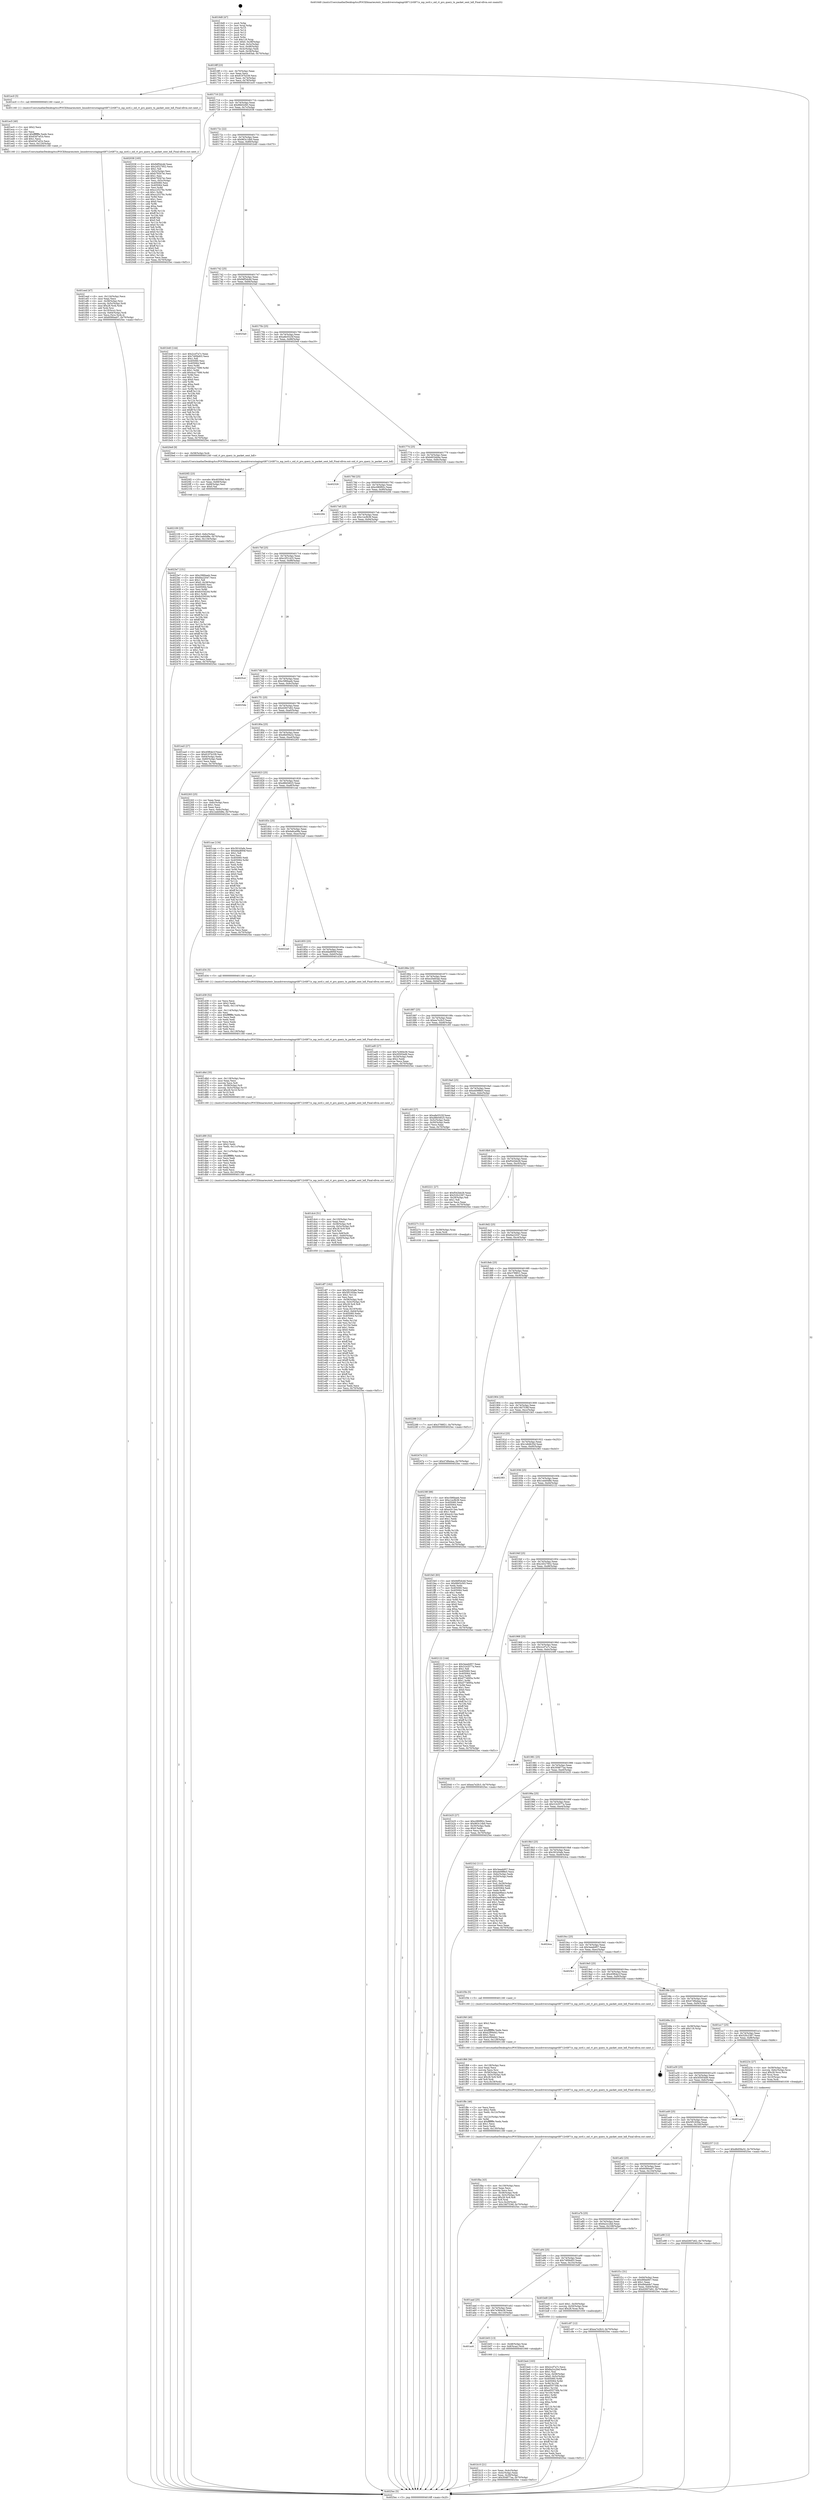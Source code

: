 digraph "0x4016d0" {
  label = "0x4016d0 (/mnt/c/Users/mathe/Desktop/tcc/POCII/binaries/extr_linuxdriversstagingrtl8712rtl871x_mp_ioctl.c_oid_rt_pro_query_tx_packet_sent_hdl_Final-ollvm.out::main(0))"
  labelloc = "t"
  node[shape=record]

  Entry [label="",width=0.3,height=0.3,shape=circle,fillcolor=black,style=filled]
  "0x4016ff" [label="{
     0x4016ff [23]\l
     | [instrs]\l
     &nbsp;&nbsp;0x4016ff \<+3\>: mov -0x70(%rbp),%eax\l
     &nbsp;&nbsp;0x401702 \<+2\>: mov %eax,%ecx\l
     &nbsp;&nbsp;0x401704 \<+6\>: sub $0x8197b339,%ecx\l
     &nbsp;&nbsp;0x40170a \<+3\>: mov %eax,-0x74(%rbp)\l
     &nbsp;&nbsp;0x40170d \<+3\>: mov %ecx,-0x78(%rbp)\l
     &nbsp;&nbsp;0x401710 \<+6\>: je 0000000000401ec0 \<main+0x7f0\>\l
  }"]
  "0x401ec0" [label="{
     0x401ec0 [5]\l
     | [instrs]\l
     &nbsp;&nbsp;0x401ec0 \<+5\>: call 0000000000401160 \<next_i\>\l
     | [calls]\l
     &nbsp;&nbsp;0x401160 \{1\} (/mnt/c/Users/mathe/Desktop/tcc/POCII/binaries/extr_linuxdriversstagingrtl8712rtl871x_mp_ioctl.c_oid_rt_pro_query_tx_packet_sent_hdl_Final-ollvm.out::next_i)\l
  }"]
  "0x401716" [label="{
     0x401716 [22]\l
     | [instrs]\l
     &nbsp;&nbsp;0x401716 \<+5\>: jmp 000000000040171b \<main+0x4b\>\l
     &nbsp;&nbsp;0x40171b \<+3\>: mov -0x74(%rbp),%eax\l
     &nbsp;&nbsp;0x40171e \<+5\>: sub $0x88d3cf45,%eax\l
     &nbsp;&nbsp;0x401723 \<+3\>: mov %eax,-0x7c(%rbp)\l
     &nbsp;&nbsp;0x401726 \<+6\>: je 0000000000402038 \<main+0x968\>\l
  }"]
  Exit [label="",width=0.3,height=0.3,shape=circle,fillcolor=black,style=filled,peripheries=2]
  "0x402038" [label="{
     0x402038 [165]\l
     | [instrs]\l
     &nbsp;&nbsp;0x402038 \<+5\>: mov $0x9df5dcdd,%eax\l
     &nbsp;&nbsp;0x40203d \<+5\>: mov $0x24527952,%ecx\l
     &nbsp;&nbsp;0x402042 \<+2\>: mov $0x1,%dl\l
     &nbsp;&nbsp;0x402044 \<+3\>: mov -0x5c(%rbp),%esi\l
     &nbsp;&nbsp;0x402047 \<+6\>: sub $0xb792b7ec,%esi\l
     &nbsp;&nbsp;0x40204d \<+3\>: add $0x1,%esi\l
     &nbsp;&nbsp;0x402050 \<+6\>: add $0xb792b7ec,%esi\l
     &nbsp;&nbsp;0x402056 \<+3\>: mov %esi,-0x5c(%rbp)\l
     &nbsp;&nbsp;0x402059 \<+7\>: mov 0x405060,%esi\l
     &nbsp;&nbsp;0x402060 \<+7\>: mov 0x405064,%edi\l
     &nbsp;&nbsp;0x402067 \<+3\>: mov %esi,%r8d\l
     &nbsp;&nbsp;0x40206a \<+7\>: sub $0xcc25276c,%r8d\l
     &nbsp;&nbsp;0x402071 \<+4\>: sub $0x1,%r8d\l
     &nbsp;&nbsp;0x402075 \<+7\>: add $0xcc25276c,%r8d\l
     &nbsp;&nbsp;0x40207c \<+4\>: imul %r8d,%esi\l
     &nbsp;&nbsp;0x402080 \<+3\>: and $0x1,%esi\l
     &nbsp;&nbsp;0x402083 \<+3\>: cmp $0x0,%esi\l
     &nbsp;&nbsp;0x402086 \<+4\>: sete %r9b\l
     &nbsp;&nbsp;0x40208a \<+3\>: cmp $0xa,%edi\l
     &nbsp;&nbsp;0x40208d \<+4\>: setl %r10b\l
     &nbsp;&nbsp;0x402091 \<+3\>: mov %r9b,%r11b\l
     &nbsp;&nbsp;0x402094 \<+4\>: xor $0xff,%r11b\l
     &nbsp;&nbsp;0x402098 \<+3\>: mov %r10b,%bl\l
     &nbsp;&nbsp;0x40209b \<+3\>: xor $0xff,%bl\l
     &nbsp;&nbsp;0x40209e \<+3\>: xor $0x0,%dl\l
     &nbsp;&nbsp;0x4020a1 \<+3\>: mov %r11b,%r14b\l
     &nbsp;&nbsp;0x4020a4 \<+4\>: and $0x0,%r14b\l
     &nbsp;&nbsp;0x4020a8 \<+3\>: and %dl,%r9b\l
     &nbsp;&nbsp;0x4020ab \<+3\>: mov %bl,%r15b\l
     &nbsp;&nbsp;0x4020ae \<+4\>: and $0x0,%r15b\l
     &nbsp;&nbsp;0x4020b2 \<+3\>: and %dl,%r10b\l
     &nbsp;&nbsp;0x4020b5 \<+3\>: or %r9b,%r14b\l
     &nbsp;&nbsp;0x4020b8 \<+3\>: or %r10b,%r15b\l
     &nbsp;&nbsp;0x4020bb \<+3\>: xor %r15b,%r14b\l
     &nbsp;&nbsp;0x4020be \<+3\>: or %bl,%r11b\l
     &nbsp;&nbsp;0x4020c1 \<+4\>: xor $0xff,%r11b\l
     &nbsp;&nbsp;0x4020c5 \<+3\>: or $0x0,%dl\l
     &nbsp;&nbsp;0x4020c8 \<+3\>: and %dl,%r11b\l
     &nbsp;&nbsp;0x4020cb \<+3\>: or %r11b,%r14b\l
     &nbsp;&nbsp;0x4020ce \<+4\>: test $0x1,%r14b\l
     &nbsp;&nbsp;0x4020d2 \<+3\>: cmovne %ecx,%eax\l
     &nbsp;&nbsp;0x4020d5 \<+3\>: mov %eax,-0x70(%rbp)\l
     &nbsp;&nbsp;0x4020d8 \<+5\>: jmp 00000000004025ec \<main+0xf1c\>\l
  }"]
  "0x40172c" [label="{
     0x40172c [22]\l
     | [instrs]\l
     &nbsp;&nbsp;0x40172c \<+5\>: jmp 0000000000401731 \<main+0x61\>\l
     &nbsp;&nbsp;0x401731 \<+3\>: mov -0x74(%rbp),%eax\l
     &nbsp;&nbsp;0x401734 \<+5\>: sub $0x963c14b0,%eax\l
     &nbsp;&nbsp;0x401739 \<+3\>: mov %eax,-0x80(%rbp)\l
     &nbsp;&nbsp;0x40173c \<+6\>: je 0000000000401b40 \<main+0x470\>\l
  }"]
  "0x402288" [label="{
     0x402288 [12]\l
     | [instrs]\l
     &nbsp;&nbsp;0x402288 \<+7\>: movl $0x3788f21,-0x70(%rbp)\l
     &nbsp;&nbsp;0x40228f \<+5\>: jmp 00000000004025ec \<main+0xf1c\>\l
  }"]
  "0x401b40" [label="{
     0x401b40 [144]\l
     | [instrs]\l
     &nbsp;&nbsp;0x401b40 \<+5\>: mov $0x2ccf7a7c,%eax\l
     &nbsp;&nbsp;0x401b45 \<+5\>: mov $0x740f4d03,%ecx\l
     &nbsp;&nbsp;0x401b4a \<+2\>: mov $0x1,%dl\l
     &nbsp;&nbsp;0x401b4c \<+7\>: mov 0x405060,%esi\l
     &nbsp;&nbsp;0x401b53 \<+7\>: mov 0x405064,%edi\l
     &nbsp;&nbsp;0x401b5a \<+3\>: mov %esi,%r8d\l
     &nbsp;&nbsp;0x401b5d \<+7\>: sub $0x4ca17699,%r8d\l
     &nbsp;&nbsp;0x401b64 \<+4\>: sub $0x1,%r8d\l
     &nbsp;&nbsp;0x401b68 \<+7\>: add $0x4ca17699,%r8d\l
     &nbsp;&nbsp;0x401b6f \<+4\>: imul %r8d,%esi\l
     &nbsp;&nbsp;0x401b73 \<+3\>: and $0x1,%esi\l
     &nbsp;&nbsp;0x401b76 \<+3\>: cmp $0x0,%esi\l
     &nbsp;&nbsp;0x401b79 \<+4\>: sete %r9b\l
     &nbsp;&nbsp;0x401b7d \<+3\>: cmp $0xa,%edi\l
     &nbsp;&nbsp;0x401b80 \<+4\>: setl %r10b\l
     &nbsp;&nbsp;0x401b84 \<+3\>: mov %r9b,%r11b\l
     &nbsp;&nbsp;0x401b87 \<+4\>: xor $0xff,%r11b\l
     &nbsp;&nbsp;0x401b8b \<+3\>: mov %r10b,%bl\l
     &nbsp;&nbsp;0x401b8e \<+3\>: xor $0xff,%bl\l
     &nbsp;&nbsp;0x401b91 \<+3\>: xor $0x1,%dl\l
     &nbsp;&nbsp;0x401b94 \<+3\>: mov %r11b,%r14b\l
     &nbsp;&nbsp;0x401b97 \<+4\>: and $0xff,%r14b\l
     &nbsp;&nbsp;0x401b9b \<+3\>: and %dl,%r9b\l
     &nbsp;&nbsp;0x401b9e \<+3\>: mov %bl,%r15b\l
     &nbsp;&nbsp;0x401ba1 \<+4\>: and $0xff,%r15b\l
     &nbsp;&nbsp;0x401ba5 \<+3\>: and %dl,%r10b\l
     &nbsp;&nbsp;0x401ba8 \<+3\>: or %r9b,%r14b\l
     &nbsp;&nbsp;0x401bab \<+3\>: or %r10b,%r15b\l
     &nbsp;&nbsp;0x401bae \<+3\>: xor %r15b,%r14b\l
     &nbsp;&nbsp;0x401bb1 \<+3\>: or %bl,%r11b\l
     &nbsp;&nbsp;0x401bb4 \<+4\>: xor $0xff,%r11b\l
     &nbsp;&nbsp;0x401bb8 \<+3\>: or $0x1,%dl\l
     &nbsp;&nbsp;0x401bbb \<+3\>: and %dl,%r11b\l
     &nbsp;&nbsp;0x401bbe \<+3\>: or %r11b,%r14b\l
     &nbsp;&nbsp;0x401bc1 \<+4\>: test $0x1,%r14b\l
     &nbsp;&nbsp;0x401bc5 \<+3\>: cmovne %ecx,%eax\l
     &nbsp;&nbsp;0x401bc8 \<+3\>: mov %eax,-0x70(%rbp)\l
     &nbsp;&nbsp;0x401bcb \<+5\>: jmp 00000000004025ec \<main+0xf1c\>\l
  }"]
  "0x401742" [label="{
     0x401742 [25]\l
     | [instrs]\l
     &nbsp;&nbsp;0x401742 \<+5\>: jmp 0000000000401747 \<main+0x77\>\l
     &nbsp;&nbsp;0x401747 \<+3\>: mov -0x74(%rbp),%eax\l
     &nbsp;&nbsp;0x40174a \<+5\>: sub $0x9df5dcdd,%eax\l
     &nbsp;&nbsp;0x40174f \<+6\>: mov %eax,-0x84(%rbp)\l
     &nbsp;&nbsp;0x401755 \<+6\>: je 00000000004025a0 \<main+0xed0\>\l
  }"]
  "0x402257" [label="{
     0x402257 [12]\l
     | [instrs]\l
     &nbsp;&nbsp;0x402257 \<+7\>: movl $0xd6d59a32,-0x70(%rbp)\l
     &nbsp;&nbsp;0x40225e \<+5\>: jmp 00000000004025ec \<main+0xf1c\>\l
  }"]
  "0x4025a0" [label="{
     0x4025a0\l
  }", style=dashed]
  "0x40175b" [label="{
     0x40175b [25]\l
     | [instrs]\l
     &nbsp;&nbsp;0x40175b \<+5\>: jmp 0000000000401760 \<main+0x90\>\l
     &nbsp;&nbsp;0x401760 \<+3\>: mov -0x74(%rbp),%eax\l
     &nbsp;&nbsp;0x401763 \<+5\>: sub $0xa8e5525f,%eax\l
     &nbsp;&nbsp;0x401768 \<+6\>: mov %eax,-0x88(%rbp)\l
     &nbsp;&nbsp;0x40176e \<+6\>: je 00000000004020e9 \<main+0xa19\>\l
  }"]
  "0x402109" [label="{
     0x402109 [25]\l
     | [instrs]\l
     &nbsp;&nbsp;0x402109 \<+7\>: movl $0x0,-0x6c(%rbp)\l
     &nbsp;&nbsp;0x402110 \<+7\>: movl $0x1eeb0d8e,-0x70(%rbp)\l
     &nbsp;&nbsp;0x402117 \<+6\>: mov %eax,-0x134(%rbp)\l
     &nbsp;&nbsp;0x40211d \<+5\>: jmp 00000000004025ec \<main+0xf1c\>\l
  }"]
  "0x4020e9" [label="{
     0x4020e9 [9]\l
     | [instrs]\l
     &nbsp;&nbsp;0x4020e9 \<+4\>: mov -0x58(%rbp),%rdi\l
     &nbsp;&nbsp;0x4020ed \<+5\>: call 0000000000401240 \<oid_rt_pro_query_tx_packet_sent_hdl\>\l
     | [calls]\l
     &nbsp;&nbsp;0x401240 \{1\} (/mnt/c/Users/mathe/Desktop/tcc/POCII/binaries/extr_linuxdriversstagingrtl8712rtl871x_mp_ioctl.c_oid_rt_pro_query_tx_packet_sent_hdl_Final-ollvm.out::oid_rt_pro_query_tx_packet_sent_hdl)\l
  }"]
  "0x401774" [label="{
     0x401774 [25]\l
     | [instrs]\l
     &nbsp;&nbsp;0x401774 \<+5\>: jmp 0000000000401779 \<main+0xa9\>\l
     &nbsp;&nbsp;0x401779 \<+3\>: mov -0x74(%rbp),%eax\l
     &nbsp;&nbsp;0x40177c \<+5\>: sub $0xb603dd4e,%eax\l
     &nbsp;&nbsp;0x401781 \<+6\>: mov %eax,-0x8c(%rbp)\l
     &nbsp;&nbsp;0x401787 \<+6\>: je 0000000000402326 \<main+0xc56\>\l
  }"]
  "0x4020f2" [label="{
     0x4020f2 [23]\l
     | [instrs]\l
     &nbsp;&nbsp;0x4020f2 \<+10\>: movabs $0x4030b6,%rdi\l
     &nbsp;&nbsp;0x4020fc \<+3\>: mov %eax,-0x68(%rbp)\l
     &nbsp;&nbsp;0x4020ff \<+3\>: mov -0x68(%rbp),%esi\l
     &nbsp;&nbsp;0x402102 \<+2\>: mov $0x0,%al\l
     &nbsp;&nbsp;0x402104 \<+5\>: call 0000000000401040 \<printf@plt\>\l
     | [calls]\l
     &nbsp;&nbsp;0x401040 \{1\} (unknown)\l
  }"]
  "0x402326" [label="{
     0x402326\l
  }", style=dashed]
  "0x40178d" [label="{
     0x40178d [25]\l
     | [instrs]\l
     &nbsp;&nbsp;0x40178d \<+5\>: jmp 0000000000401792 \<main+0xc2\>\l
     &nbsp;&nbsp;0x401792 \<+3\>: mov -0x74(%rbp),%eax\l
     &nbsp;&nbsp;0x401795 \<+5\>: sub $0xc080f92c,%eax\l
     &nbsp;&nbsp;0x40179a \<+6\>: mov %eax,-0x90(%rbp)\l
     &nbsp;&nbsp;0x4017a0 \<+6\>: je 0000000000402294 \<main+0xbc4\>\l
  }"]
  "0x401fba" [label="{
     0x401fba [43]\l
     | [instrs]\l
     &nbsp;&nbsp;0x401fba \<+6\>: mov -0x130(%rbp),%ecx\l
     &nbsp;&nbsp;0x401fc0 \<+3\>: imul %eax,%ecx\l
     &nbsp;&nbsp;0x401fc3 \<+3\>: movslq %ecx,%rsi\l
     &nbsp;&nbsp;0x401fc6 \<+4\>: mov -0x58(%rbp),%rdi\l
     &nbsp;&nbsp;0x401fca \<+4\>: movslq -0x5c(%rbp),%r8\l
     &nbsp;&nbsp;0x401fce \<+4\>: imul $0x28,%r8,%r8\l
     &nbsp;&nbsp;0x401fd2 \<+3\>: add %r8,%rdi\l
     &nbsp;&nbsp;0x401fd5 \<+4\>: mov %rsi,0x20(%rdi)\l
     &nbsp;&nbsp;0x401fd9 \<+7\>: movl $0x18d7536f,-0x70(%rbp)\l
     &nbsp;&nbsp;0x401fe0 \<+5\>: jmp 00000000004025ec \<main+0xf1c\>\l
  }"]
  "0x402294" [label="{
     0x402294\l
  }", style=dashed]
  "0x4017a6" [label="{
     0x4017a6 [25]\l
     | [instrs]\l
     &nbsp;&nbsp;0x4017a6 \<+5\>: jmp 00000000004017ab \<main+0xdb\>\l
     &nbsp;&nbsp;0x4017ab \<+3\>: mov -0x74(%rbp),%eax\l
     &nbsp;&nbsp;0x4017ae \<+5\>: sub $0xc1ecfb38,%eax\l
     &nbsp;&nbsp;0x4017b3 \<+6\>: mov %eax,-0x94(%rbp)\l
     &nbsp;&nbsp;0x4017b9 \<+6\>: je 00000000004023e7 \<main+0xd17\>\l
  }"]
  "0x401f8c" [label="{
     0x401f8c [46]\l
     | [instrs]\l
     &nbsp;&nbsp;0x401f8c \<+2\>: xor %ecx,%ecx\l
     &nbsp;&nbsp;0x401f8e \<+5\>: mov $0x2,%edx\l
     &nbsp;&nbsp;0x401f93 \<+6\>: mov %edx,-0x12c(%rbp)\l
     &nbsp;&nbsp;0x401f99 \<+1\>: cltd\l
     &nbsp;&nbsp;0x401f9a \<+7\>: mov -0x12c(%rbp),%r9d\l
     &nbsp;&nbsp;0x401fa1 \<+3\>: idiv %r9d\l
     &nbsp;&nbsp;0x401fa4 \<+6\>: imul $0xfffffffe,%edx,%edx\l
     &nbsp;&nbsp;0x401faa \<+3\>: sub $0x1,%ecx\l
     &nbsp;&nbsp;0x401fad \<+2\>: sub %ecx,%edx\l
     &nbsp;&nbsp;0x401faf \<+6\>: mov %edx,-0x130(%rbp)\l
     &nbsp;&nbsp;0x401fb5 \<+5\>: call 0000000000401160 \<next_i\>\l
     | [calls]\l
     &nbsp;&nbsp;0x401160 \{1\} (/mnt/c/Users/mathe/Desktop/tcc/POCII/binaries/extr_linuxdriversstagingrtl8712rtl871x_mp_ioctl.c_oid_rt_pro_query_tx_packet_sent_hdl_Final-ollvm.out::next_i)\l
  }"]
  "0x4023e7" [label="{
     0x4023e7 [151]\l
     | [instrs]\l
     &nbsp;&nbsp;0x4023e7 \<+5\>: mov $0xc586baeb,%eax\l
     &nbsp;&nbsp;0x4023ec \<+5\>: mov $0xfda22047,%ecx\l
     &nbsp;&nbsp;0x4023f1 \<+2\>: mov $0x1,%dl\l
     &nbsp;&nbsp;0x4023f3 \<+7\>: movl $0x0,-0x38(%rbp)\l
     &nbsp;&nbsp;0x4023fa \<+7\>: mov 0x405060,%esi\l
     &nbsp;&nbsp;0x402401 \<+7\>: mov 0x405064,%edi\l
     &nbsp;&nbsp;0x402408 \<+3\>: mov %esi,%r8d\l
     &nbsp;&nbsp;0x40240b \<+7\>: add $0x6c03d244,%r8d\l
     &nbsp;&nbsp;0x402412 \<+4\>: sub $0x1,%r8d\l
     &nbsp;&nbsp;0x402416 \<+7\>: sub $0x6c03d244,%r8d\l
     &nbsp;&nbsp;0x40241d \<+4\>: imul %r8d,%esi\l
     &nbsp;&nbsp;0x402421 \<+3\>: and $0x1,%esi\l
     &nbsp;&nbsp;0x402424 \<+3\>: cmp $0x0,%esi\l
     &nbsp;&nbsp;0x402427 \<+4\>: sete %r9b\l
     &nbsp;&nbsp;0x40242b \<+3\>: cmp $0xa,%edi\l
     &nbsp;&nbsp;0x40242e \<+4\>: setl %r10b\l
     &nbsp;&nbsp;0x402432 \<+3\>: mov %r9b,%r11b\l
     &nbsp;&nbsp;0x402435 \<+4\>: xor $0xff,%r11b\l
     &nbsp;&nbsp;0x402439 \<+3\>: mov %r10b,%bl\l
     &nbsp;&nbsp;0x40243c \<+3\>: xor $0xff,%bl\l
     &nbsp;&nbsp;0x40243f \<+3\>: xor $0x1,%dl\l
     &nbsp;&nbsp;0x402442 \<+3\>: mov %r11b,%r14b\l
     &nbsp;&nbsp;0x402445 \<+4\>: and $0xff,%r14b\l
     &nbsp;&nbsp;0x402449 \<+3\>: and %dl,%r9b\l
     &nbsp;&nbsp;0x40244c \<+3\>: mov %bl,%r15b\l
     &nbsp;&nbsp;0x40244f \<+4\>: and $0xff,%r15b\l
     &nbsp;&nbsp;0x402453 \<+3\>: and %dl,%r10b\l
     &nbsp;&nbsp;0x402456 \<+3\>: or %r9b,%r14b\l
     &nbsp;&nbsp;0x402459 \<+3\>: or %r10b,%r15b\l
     &nbsp;&nbsp;0x40245c \<+3\>: xor %r15b,%r14b\l
     &nbsp;&nbsp;0x40245f \<+3\>: or %bl,%r11b\l
     &nbsp;&nbsp;0x402462 \<+4\>: xor $0xff,%r11b\l
     &nbsp;&nbsp;0x402466 \<+3\>: or $0x1,%dl\l
     &nbsp;&nbsp;0x402469 \<+3\>: and %dl,%r11b\l
     &nbsp;&nbsp;0x40246c \<+3\>: or %r11b,%r14b\l
     &nbsp;&nbsp;0x40246f \<+4\>: test $0x1,%r14b\l
     &nbsp;&nbsp;0x402473 \<+3\>: cmovne %ecx,%eax\l
     &nbsp;&nbsp;0x402476 \<+3\>: mov %eax,-0x70(%rbp)\l
     &nbsp;&nbsp;0x402479 \<+5\>: jmp 00000000004025ec \<main+0xf1c\>\l
  }"]
  "0x4017bf" [label="{
     0x4017bf [25]\l
     | [instrs]\l
     &nbsp;&nbsp;0x4017bf \<+5\>: jmp 00000000004017c4 \<main+0xf4\>\l
     &nbsp;&nbsp;0x4017c4 \<+3\>: mov -0x74(%rbp),%eax\l
     &nbsp;&nbsp;0x4017c7 \<+5\>: sub $0xc2f31425,%eax\l
     &nbsp;&nbsp;0x4017cc \<+6\>: mov %eax,-0x98(%rbp)\l
     &nbsp;&nbsp;0x4017d2 \<+6\>: je 00000000004025cd \<main+0xefd\>\l
  }"]
  "0x401f68" [label="{
     0x401f68 [36]\l
     | [instrs]\l
     &nbsp;&nbsp;0x401f68 \<+6\>: mov -0x128(%rbp),%ecx\l
     &nbsp;&nbsp;0x401f6e \<+3\>: imul %eax,%ecx\l
     &nbsp;&nbsp;0x401f71 \<+3\>: movslq %ecx,%rsi\l
     &nbsp;&nbsp;0x401f74 \<+4\>: mov -0x58(%rbp),%rdi\l
     &nbsp;&nbsp;0x401f78 \<+4\>: movslq -0x5c(%rbp),%r8\l
     &nbsp;&nbsp;0x401f7c \<+4\>: imul $0x28,%r8,%r8\l
     &nbsp;&nbsp;0x401f80 \<+3\>: add %r8,%rdi\l
     &nbsp;&nbsp;0x401f83 \<+4\>: mov %rsi,0x18(%rdi)\l
     &nbsp;&nbsp;0x401f87 \<+5\>: call 0000000000401160 \<next_i\>\l
     | [calls]\l
     &nbsp;&nbsp;0x401160 \{1\} (/mnt/c/Users/mathe/Desktop/tcc/POCII/binaries/extr_linuxdriversstagingrtl8712rtl871x_mp_ioctl.c_oid_rt_pro_query_tx_packet_sent_hdl_Final-ollvm.out::next_i)\l
  }"]
  "0x4025cd" [label="{
     0x4025cd\l
  }", style=dashed]
  "0x4017d8" [label="{
     0x4017d8 [25]\l
     | [instrs]\l
     &nbsp;&nbsp;0x4017d8 \<+5\>: jmp 00000000004017dd \<main+0x10d\>\l
     &nbsp;&nbsp;0x4017dd \<+3\>: mov -0x74(%rbp),%eax\l
     &nbsp;&nbsp;0x4017e0 \<+5\>: sub $0xc586baeb,%eax\l
     &nbsp;&nbsp;0x4017e5 \<+6\>: mov %eax,-0x9c(%rbp)\l
     &nbsp;&nbsp;0x4017eb \<+6\>: je 00000000004025de \<main+0xf0e\>\l
  }"]
  "0x401f40" [label="{
     0x401f40 [40]\l
     | [instrs]\l
     &nbsp;&nbsp;0x401f40 \<+5\>: mov $0x2,%ecx\l
     &nbsp;&nbsp;0x401f45 \<+1\>: cltd\l
     &nbsp;&nbsp;0x401f46 \<+2\>: idiv %ecx\l
     &nbsp;&nbsp;0x401f48 \<+6\>: imul $0xfffffffe,%edx,%ecx\l
     &nbsp;&nbsp;0x401f4e \<+6\>: sub $0xb2f94d42,%ecx\l
     &nbsp;&nbsp;0x401f54 \<+3\>: add $0x1,%ecx\l
     &nbsp;&nbsp;0x401f57 \<+6\>: add $0xb2f94d42,%ecx\l
     &nbsp;&nbsp;0x401f5d \<+6\>: mov %ecx,-0x128(%rbp)\l
     &nbsp;&nbsp;0x401f63 \<+5\>: call 0000000000401160 \<next_i\>\l
     | [calls]\l
     &nbsp;&nbsp;0x401160 \{1\} (/mnt/c/Users/mathe/Desktop/tcc/POCII/binaries/extr_linuxdriversstagingrtl8712rtl871x_mp_ioctl.c_oid_rt_pro_query_tx_packet_sent_hdl_Final-ollvm.out::next_i)\l
  }"]
  "0x4025de" [label="{
     0x4025de\l
  }", style=dashed]
  "0x4017f1" [label="{
     0x4017f1 [25]\l
     | [instrs]\l
     &nbsp;&nbsp;0x4017f1 \<+5\>: jmp 00000000004017f6 \<main+0x126\>\l
     &nbsp;&nbsp;0x4017f6 \<+3\>: mov -0x74(%rbp),%eax\l
     &nbsp;&nbsp;0x4017f9 \<+5\>: sub $0xd2607e62,%eax\l
     &nbsp;&nbsp;0x4017fe \<+6\>: mov %eax,-0xa0(%rbp)\l
     &nbsp;&nbsp;0x401804 \<+6\>: je 0000000000401ea5 \<main+0x7d5\>\l
  }"]
  "0x401eed" [label="{
     0x401eed [47]\l
     | [instrs]\l
     &nbsp;&nbsp;0x401eed \<+6\>: mov -0x124(%rbp),%ecx\l
     &nbsp;&nbsp;0x401ef3 \<+3\>: imul %eax,%ecx\l
     &nbsp;&nbsp;0x401ef6 \<+4\>: mov -0x58(%rbp),%rsi\l
     &nbsp;&nbsp;0x401efa \<+4\>: movslq -0x5c(%rbp),%rdi\l
     &nbsp;&nbsp;0x401efe \<+4\>: imul $0x28,%rdi,%rdi\l
     &nbsp;&nbsp;0x401f02 \<+3\>: add %rdi,%rsi\l
     &nbsp;&nbsp;0x401f05 \<+4\>: mov 0x10(%rsi),%rsi\l
     &nbsp;&nbsp;0x401f09 \<+4\>: movslq -0x64(%rbp),%rdi\l
     &nbsp;&nbsp;0x401f0d \<+3\>: mov %ecx,(%rsi,%rdi,4)\l
     &nbsp;&nbsp;0x401f10 \<+7\>: movl $0x6090ea07,-0x70(%rbp)\l
     &nbsp;&nbsp;0x401f17 \<+5\>: jmp 00000000004025ec \<main+0xf1c\>\l
  }"]
  "0x401ea5" [label="{
     0x401ea5 [27]\l
     | [instrs]\l
     &nbsp;&nbsp;0x401ea5 \<+5\>: mov $0x45f64e1f,%eax\l
     &nbsp;&nbsp;0x401eaa \<+5\>: mov $0x8197b339,%ecx\l
     &nbsp;&nbsp;0x401eaf \<+3\>: mov -0x64(%rbp),%edx\l
     &nbsp;&nbsp;0x401eb2 \<+3\>: cmp -0x60(%rbp),%edx\l
     &nbsp;&nbsp;0x401eb5 \<+3\>: cmovl %ecx,%eax\l
     &nbsp;&nbsp;0x401eb8 \<+3\>: mov %eax,-0x70(%rbp)\l
     &nbsp;&nbsp;0x401ebb \<+5\>: jmp 00000000004025ec \<main+0xf1c\>\l
  }"]
  "0x40180a" [label="{
     0x40180a [25]\l
     | [instrs]\l
     &nbsp;&nbsp;0x40180a \<+5\>: jmp 000000000040180f \<main+0x13f\>\l
     &nbsp;&nbsp;0x40180f \<+3\>: mov -0x74(%rbp),%eax\l
     &nbsp;&nbsp;0x401812 \<+5\>: sub $0xd6d59a32,%eax\l
     &nbsp;&nbsp;0x401817 \<+6\>: mov %eax,-0xa4(%rbp)\l
     &nbsp;&nbsp;0x40181d \<+6\>: je 0000000000402263 \<main+0xb93\>\l
  }"]
  "0x401ec5" [label="{
     0x401ec5 [40]\l
     | [instrs]\l
     &nbsp;&nbsp;0x401ec5 \<+5\>: mov $0x2,%ecx\l
     &nbsp;&nbsp;0x401eca \<+1\>: cltd\l
     &nbsp;&nbsp;0x401ecb \<+2\>: idiv %ecx\l
     &nbsp;&nbsp;0x401ecd \<+6\>: imul $0xfffffffe,%edx,%ecx\l
     &nbsp;&nbsp;0x401ed3 \<+6\>: add $0x63d7af1b,%ecx\l
     &nbsp;&nbsp;0x401ed9 \<+3\>: add $0x1,%ecx\l
     &nbsp;&nbsp;0x401edc \<+6\>: sub $0x63d7af1b,%ecx\l
     &nbsp;&nbsp;0x401ee2 \<+6\>: mov %ecx,-0x124(%rbp)\l
     &nbsp;&nbsp;0x401ee8 \<+5\>: call 0000000000401160 \<next_i\>\l
     | [calls]\l
     &nbsp;&nbsp;0x401160 \{1\} (/mnt/c/Users/mathe/Desktop/tcc/POCII/binaries/extr_linuxdriversstagingrtl8712rtl871x_mp_ioctl.c_oid_rt_pro_query_tx_packet_sent_hdl_Final-ollvm.out::next_i)\l
  }"]
  "0x402263" [label="{
     0x402263 [25]\l
     | [instrs]\l
     &nbsp;&nbsp;0x402263 \<+2\>: xor %eax,%eax\l
     &nbsp;&nbsp;0x402265 \<+3\>: mov -0x6c(%rbp),%ecx\l
     &nbsp;&nbsp;0x402268 \<+3\>: sub $0x1,%eax\l
     &nbsp;&nbsp;0x40226b \<+2\>: sub %eax,%ecx\l
     &nbsp;&nbsp;0x40226d \<+3\>: mov %ecx,-0x6c(%rbp)\l
     &nbsp;&nbsp;0x402270 \<+7\>: movl $0x1eeb0d8e,-0x70(%rbp)\l
     &nbsp;&nbsp;0x402277 \<+5\>: jmp 00000000004025ec \<main+0xf1c\>\l
  }"]
  "0x401823" [label="{
     0x401823 [25]\l
     | [instrs]\l
     &nbsp;&nbsp;0x401823 \<+5\>: jmp 0000000000401828 \<main+0x158\>\l
     &nbsp;&nbsp;0x401828 \<+3\>: mov -0x74(%rbp),%eax\l
     &nbsp;&nbsp;0x40182b \<+5\>: sub $0xd8b04625,%eax\l
     &nbsp;&nbsp;0x401830 \<+6\>: mov %eax,-0xa8(%rbp)\l
     &nbsp;&nbsp;0x401836 \<+6\>: je 0000000000401cae \<main+0x5de\>\l
  }"]
  "0x401df7" [label="{
     0x401df7 [162]\l
     | [instrs]\l
     &nbsp;&nbsp;0x401df7 \<+5\>: mov $0x391b5afe,%ecx\l
     &nbsp;&nbsp;0x401dfc \<+5\>: mov $0x5f5183be,%edx\l
     &nbsp;&nbsp;0x401e01 \<+3\>: mov $0x1,%r11b\l
     &nbsp;&nbsp;0x401e04 \<+2\>: xor %esi,%esi\l
     &nbsp;&nbsp;0x401e06 \<+4\>: mov -0x58(%rbp),%rdi\l
     &nbsp;&nbsp;0x401e0a \<+4\>: movslq -0x5c(%rbp),%r8\l
     &nbsp;&nbsp;0x401e0e \<+4\>: imul $0x28,%r8,%r8\l
     &nbsp;&nbsp;0x401e12 \<+3\>: add %r8,%rdi\l
     &nbsp;&nbsp;0x401e15 \<+4\>: mov %rax,0x10(%rdi)\l
     &nbsp;&nbsp;0x401e19 \<+7\>: movl $0x0,-0x64(%rbp)\l
     &nbsp;&nbsp;0x401e20 \<+7\>: mov 0x405060,%ebx\l
     &nbsp;&nbsp;0x401e27 \<+8\>: mov 0x405064,%r14d\l
     &nbsp;&nbsp;0x401e2f \<+3\>: sub $0x1,%esi\l
     &nbsp;&nbsp;0x401e32 \<+3\>: mov %ebx,%r15d\l
     &nbsp;&nbsp;0x401e35 \<+3\>: add %esi,%r15d\l
     &nbsp;&nbsp;0x401e38 \<+4\>: imul %r15d,%ebx\l
     &nbsp;&nbsp;0x401e3c \<+3\>: and $0x1,%ebx\l
     &nbsp;&nbsp;0x401e3f \<+3\>: cmp $0x0,%ebx\l
     &nbsp;&nbsp;0x401e42 \<+4\>: sete %r12b\l
     &nbsp;&nbsp;0x401e46 \<+4\>: cmp $0xa,%r14d\l
     &nbsp;&nbsp;0x401e4a \<+4\>: setl %r13b\l
     &nbsp;&nbsp;0x401e4e \<+3\>: mov %r12b,%al\l
     &nbsp;&nbsp;0x401e51 \<+2\>: xor $0xff,%al\l
     &nbsp;&nbsp;0x401e53 \<+3\>: mov %r13b,%sil\l
     &nbsp;&nbsp;0x401e56 \<+4\>: xor $0xff,%sil\l
     &nbsp;&nbsp;0x401e5a \<+4\>: xor $0x1,%r11b\l
     &nbsp;&nbsp;0x401e5e \<+3\>: mov %al,%dil\l
     &nbsp;&nbsp;0x401e61 \<+4\>: and $0xff,%dil\l
     &nbsp;&nbsp;0x401e65 \<+3\>: and %r11b,%r12b\l
     &nbsp;&nbsp;0x401e68 \<+3\>: mov %sil,%r8b\l
     &nbsp;&nbsp;0x401e6b \<+4\>: and $0xff,%r8b\l
     &nbsp;&nbsp;0x401e6f \<+3\>: and %r11b,%r13b\l
     &nbsp;&nbsp;0x401e72 \<+3\>: or %r12b,%dil\l
     &nbsp;&nbsp;0x401e75 \<+3\>: or %r13b,%r8b\l
     &nbsp;&nbsp;0x401e78 \<+3\>: xor %r8b,%dil\l
     &nbsp;&nbsp;0x401e7b \<+3\>: or %sil,%al\l
     &nbsp;&nbsp;0x401e7e \<+2\>: xor $0xff,%al\l
     &nbsp;&nbsp;0x401e80 \<+4\>: or $0x1,%r11b\l
     &nbsp;&nbsp;0x401e84 \<+3\>: and %r11b,%al\l
     &nbsp;&nbsp;0x401e87 \<+3\>: or %al,%dil\l
     &nbsp;&nbsp;0x401e8a \<+4\>: test $0x1,%dil\l
     &nbsp;&nbsp;0x401e8e \<+3\>: cmovne %edx,%ecx\l
     &nbsp;&nbsp;0x401e91 \<+3\>: mov %ecx,-0x70(%rbp)\l
     &nbsp;&nbsp;0x401e94 \<+5\>: jmp 00000000004025ec \<main+0xf1c\>\l
  }"]
  "0x401cae" [label="{
     0x401cae [134]\l
     | [instrs]\l
     &nbsp;&nbsp;0x401cae \<+5\>: mov $0x391b5afe,%eax\l
     &nbsp;&nbsp;0x401cb3 \<+5\>: mov $0xddad694f,%ecx\l
     &nbsp;&nbsp;0x401cb8 \<+2\>: mov $0x1,%dl\l
     &nbsp;&nbsp;0x401cba \<+2\>: xor %esi,%esi\l
     &nbsp;&nbsp;0x401cbc \<+7\>: mov 0x405060,%edi\l
     &nbsp;&nbsp;0x401cc3 \<+8\>: mov 0x405064,%r8d\l
     &nbsp;&nbsp;0x401ccb \<+3\>: sub $0x1,%esi\l
     &nbsp;&nbsp;0x401cce \<+3\>: mov %edi,%r9d\l
     &nbsp;&nbsp;0x401cd1 \<+3\>: add %esi,%r9d\l
     &nbsp;&nbsp;0x401cd4 \<+4\>: imul %r9d,%edi\l
     &nbsp;&nbsp;0x401cd8 \<+3\>: and $0x1,%edi\l
     &nbsp;&nbsp;0x401cdb \<+3\>: cmp $0x0,%edi\l
     &nbsp;&nbsp;0x401cde \<+4\>: sete %r10b\l
     &nbsp;&nbsp;0x401ce2 \<+4\>: cmp $0xa,%r8d\l
     &nbsp;&nbsp;0x401ce6 \<+4\>: setl %r11b\l
     &nbsp;&nbsp;0x401cea \<+3\>: mov %r10b,%bl\l
     &nbsp;&nbsp;0x401ced \<+3\>: xor $0xff,%bl\l
     &nbsp;&nbsp;0x401cf0 \<+3\>: mov %r11b,%r14b\l
     &nbsp;&nbsp;0x401cf3 \<+4\>: xor $0xff,%r14b\l
     &nbsp;&nbsp;0x401cf7 \<+3\>: xor $0x1,%dl\l
     &nbsp;&nbsp;0x401cfa \<+3\>: mov %bl,%r15b\l
     &nbsp;&nbsp;0x401cfd \<+4\>: and $0xff,%r15b\l
     &nbsp;&nbsp;0x401d01 \<+3\>: and %dl,%r10b\l
     &nbsp;&nbsp;0x401d04 \<+3\>: mov %r14b,%r12b\l
     &nbsp;&nbsp;0x401d07 \<+4\>: and $0xff,%r12b\l
     &nbsp;&nbsp;0x401d0b \<+3\>: and %dl,%r11b\l
     &nbsp;&nbsp;0x401d0e \<+3\>: or %r10b,%r15b\l
     &nbsp;&nbsp;0x401d11 \<+3\>: or %r11b,%r12b\l
     &nbsp;&nbsp;0x401d14 \<+3\>: xor %r12b,%r15b\l
     &nbsp;&nbsp;0x401d17 \<+3\>: or %r14b,%bl\l
     &nbsp;&nbsp;0x401d1a \<+3\>: xor $0xff,%bl\l
     &nbsp;&nbsp;0x401d1d \<+3\>: or $0x1,%dl\l
     &nbsp;&nbsp;0x401d20 \<+2\>: and %dl,%bl\l
     &nbsp;&nbsp;0x401d22 \<+3\>: or %bl,%r15b\l
     &nbsp;&nbsp;0x401d25 \<+4\>: test $0x1,%r15b\l
     &nbsp;&nbsp;0x401d29 \<+3\>: cmovne %ecx,%eax\l
     &nbsp;&nbsp;0x401d2c \<+3\>: mov %eax,-0x70(%rbp)\l
     &nbsp;&nbsp;0x401d2f \<+5\>: jmp 00000000004025ec \<main+0xf1c\>\l
  }"]
  "0x40183c" [label="{
     0x40183c [25]\l
     | [instrs]\l
     &nbsp;&nbsp;0x40183c \<+5\>: jmp 0000000000401841 \<main+0x171\>\l
     &nbsp;&nbsp;0x401841 \<+3\>: mov -0x74(%rbp),%eax\l
     &nbsp;&nbsp;0x401844 \<+5\>: sub $0xda6ca08e,%eax\l
     &nbsp;&nbsp;0x401849 \<+6\>: mov %eax,-0xac(%rbp)\l
     &nbsp;&nbsp;0x40184f \<+6\>: je 00000000004022a0 \<main+0xbd0\>\l
  }"]
  "0x401dc4" [label="{
     0x401dc4 [51]\l
     | [instrs]\l
     &nbsp;&nbsp;0x401dc4 \<+6\>: mov -0x120(%rbp),%ecx\l
     &nbsp;&nbsp;0x401dca \<+3\>: imul %eax,%ecx\l
     &nbsp;&nbsp;0x401dcd \<+4\>: mov -0x58(%rbp),%r8\l
     &nbsp;&nbsp;0x401dd1 \<+4\>: movslq -0x5c(%rbp),%r9\l
     &nbsp;&nbsp;0x401dd5 \<+4\>: imul $0x28,%r9,%r9\l
     &nbsp;&nbsp;0x401dd9 \<+3\>: add %r9,%r8\l
     &nbsp;&nbsp;0x401ddc \<+4\>: mov %ecx,0x8(%r8)\l
     &nbsp;&nbsp;0x401de0 \<+7\>: movl $0x1,-0x60(%rbp)\l
     &nbsp;&nbsp;0x401de7 \<+4\>: movslq -0x60(%rbp),%r8\l
     &nbsp;&nbsp;0x401deb \<+4\>: shl $0x2,%r8\l
     &nbsp;&nbsp;0x401def \<+3\>: mov %r8,%rdi\l
     &nbsp;&nbsp;0x401df2 \<+5\>: call 0000000000401050 \<malloc@plt\>\l
     | [calls]\l
     &nbsp;&nbsp;0x401050 \{1\} (unknown)\l
  }"]
  "0x4022a0" [label="{
     0x4022a0\l
  }", style=dashed]
  "0x401855" [label="{
     0x401855 [25]\l
     | [instrs]\l
     &nbsp;&nbsp;0x401855 \<+5\>: jmp 000000000040185a \<main+0x18a\>\l
     &nbsp;&nbsp;0x40185a \<+3\>: mov -0x74(%rbp),%eax\l
     &nbsp;&nbsp;0x40185d \<+5\>: sub $0xddad694f,%eax\l
     &nbsp;&nbsp;0x401862 \<+6\>: mov %eax,-0xb0(%rbp)\l
     &nbsp;&nbsp;0x401868 \<+6\>: je 0000000000401d34 \<main+0x664\>\l
  }"]
  "0x401d90" [label="{
     0x401d90 [52]\l
     | [instrs]\l
     &nbsp;&nbsp;0x401d90 \<+2\>: xor %ecx,%ecx\l
     &nbsp;&nbsp;0x401d92 \<+5\>: mov $0x2,%edx\l
     &nbsp;&nbsp;0x401d97 \<+6\>: mov %edx,-0x11c(%rbp)\l
     &nbsp;&nbsp;0x401d9d \<+1\>: cltd\l
     &nbsp;&nbsp;0x401d9e \<+6\>: mov -0x11c(%rbp),%esi\l
     &nbsp;&nbsp;0x401da4 \<+2\>: idiv %esi\l
     &nbsp;&nbsp;0x401da6 \<+6\>: imul $0xfffffffe,%edx,%edx\l
     &nbsp;&nbsp;0x401dac \<+2\>: mov %ecx,%edi\l
     &nbsp;&nbsp;0x401dae \<+2\>: sub %edx,%edi\l
     &nbsp;&nbsp;0x401db0 \<+2\>: mov %ecx,%edx\l
     &nbsp;&nbsp;0x401db2 \<+3\>: sub $0x1,%edx\l
     &nbsp;&nbsp;0x401db5 \<+2\>: add %edx,%edi\l
     &nbsp;&nbsp;0x401db7 \<+2\>: sub %edi,%ecx\l
     &nbsp;&nbsp;0x401db9 \<+6\>: mov %ecx,-0x120(%rbp)\l
     &nbsp;&nbsp;0x401dbf \<+5\>: call 0000000000401160 \<next_i\>\l
     | [calls]\l
     &nbsp;&nbsp;0x401160 \{1\} (/mnt/c/Users/mathe/Desktop/tcc/POCII/binaries/extr_linuxdriversstagingrtl8712rtl871x_mp_ioctl.c_oid_rt_pro_query_tx_packet_sent_hdl_Final-ollvm.out::next_i)\l
  }"]
  "0x401d34" [label="{
     0x401d34 [5]\l
     | [instrs]\l
     &nbsp;&nbsp;0x401d34 \<+5\>: call 0000000000401160 \<next_i\>\l
     | [calls]\l
     &nbsp;&nbsp;0x401160 \{1\} (/mnt/c/Users/mathe/Desktop/tcc/POCII/binaries/extr_linuxdriversstagingrtl8712rtl871x_mp_ioctl.c_oid_rt_pro_query_tx_packet_sent_hdl_Final-ollvm.out::next_i)\l
  }"]
  "0x40186e" [label="{
     0x40186e [25]\l
     | [instrs]\l
     &nbsp;&nbsp;0x40186e \<+5\>: jmp 0000000000401873 \<main+0x1a3\>\l
     &nbsp;&nbsp;0x401873 \<+3\>: mov -0x74(%rbp),%eax\l
     &nbsp;&nbsp;0x401876 \<+5\>: sub $0xe20e83ab,%eax\l
     &nbsp;&nbsp;0x40187b \<+6\>: mov %eax,-0xb4(%rbp)\l
     &nbsp;&nbsp;0x401881 \<+6\>: je 0000000000401ad0 \<main+0x400\>\l
  }"]
  "0x401d6d" [label="{
     0x401d6d [35]\l
     | [instrs]\l
     &nbsp;&nbsp;0x401d6d \<+6\>: mov -0x118(%rbp),%ecx\l
     &nbsp;&nbsp;0x401d73 \<+3\>: imul %eax,%ecx\l
     &nbsp;&nbsp;0x401d76 \<+3\>: movslq %ecx,%r8\l
     &nbsp;&nbsp;0x401d79 \<+4\>: mov -0x58(%rbp),%r9\l
     &nbsp;&nbsp;0x401d7d \<+4\>: movslq -0x5c(%rbp),%r10\l
     &nbsp;&nbsp;0x401d81 \<+4\>: imul $0x28,%r10,%r10\l
     &nbsp;&nbsp;0x401d85 \<+3\>: add %r10,%r9\l
     &nbsp;&nbsp;0x401d88 \<+3\>: mov %r8,(%r9)\l
     &nbsp;&nbsp;0x401d8b \<+5\>: call 0000000000401160 \<next_i\>\l
     | [calls]\l
     &nbsp;&nbsp;0x401160 \{1\} (/mnt/c/Users/mathe/Desktop/tcc/POCII/binaries/extr_linuxdriversstagingrtl8712rtl871x_mp_ioctl.c_oid_rt_pro_query_tx_packet_sent_hdl_Final-ollvm.out::next_i)\l
  }"]
  "0x401ad0" [label="{
     0x401ad0 [27]\l
     | [instrs]\l
     &nbsp;&nbsp;0x401ad0 \<+5\>: mov $0x7e360e36,%eax\l
     &nbsp;&nbsp;0x401ad5 \<+5\>: mov $0x5f3054d9,%ecx\l
     &nbsp;&nbsp;0x401ada \<+3\>: mov -0x34(%rbp),%edx\l
     &nbsp;&nbsp;0x401add \<+3\>: cmp $0x2,%edx\l
     &nbsp;&nbsp;0x401ae0 \<+3\>: cmovne %ecx,%eax\l
     &nbsp;&nbsp;0x401ae3 \<+3\>: mov %eax,-0x70(%rbp)\l
     &nbsp;&nbsp;0x401ae6 \<+5\>: jmp 00000000004025ec \<main+0xf1c\>\l
  }"]
  "0x401887" [label="{
     0x401887 [25]\l
     | [instrs]\l
     &nbsp;&nbsp;0x401887 \<+5\>: jmp 000000000040188c \<main+0x1bc\>\l
     &nbsp;&nbsp;0x40188c \<+3\>: mov -0x74(%rbp),%eax\l
     &nbsp;&nbsp;0x40188f \<+5\>: sub $0xea7e2fc3,%eax\l
     &nbsp;&nbsp;0x401894 \<+6\>: mov %eax,-0xb8(%rbp)\l
     &nbsp;&nbsp;0x40189a \<+6\>: je 0000000000401c93 \<main+0x5c3\>\l
  }"]
  "0x4025ec" [label="{
     0x4025ec [5]\l
     | [instrs]\l
     &nbsp;&nbsp;0x4025ec \<+5\>: jmp 00000000004016ff \<main+0x2f\>\l
  }"]
  "0x4016d0" [label="{
     0x4016d0 [47]\l
     | [instrs]\l
     &nbsp;&nbsp;0x4016d0 \<+1\>: push %rbp\l
     &nbsp;&nbsp;0x4016d1 \<+3\>: mov %rsp,%rbp\l
     &nbsp;&nbsp;0x4016d4 \<+2\>: push %r15\l
     &nbsp;&nbsp;0x4016d6 \<+2\>: push %r14\l
     &nbsp;&nbsp;0x4016d8 \<+2\>: push %r13\l
     &nbsp;&nbsp;0x4016da \<+2\>: push %r12\l
     &nbsp;&nbsp;0x4016dc \<+1\>: push %rbx\l
     &nbsp;&nbsp;0x4016dd \<+7\>: sub $0x118,%rsp\l
     &nbsp;&nbsp;0x4016e4 \<+7\>: movl $0x0,-0x38(%rbp)\l
     &nbsp;&nbsp;0x4016eb \<+3\>: mov %edi,-0x3c(%rbp)\l
     &nbsp;&nbsp;0x4016ee \<+4\>: mov %rsi,-0x48(%rbp)\l
     &nbsp;&nbsp;0x4016f2 \<+3\>: mov -0x3c(%rbp),%edi\l
     &nbsp;&nbsp;0x4016f5 \<+3\>: mov %edi,-0x34(%rbp)\l
     &nbsp;&nbsp;0x4016f8 \<+7\>: movl $0xe20e83ab,-0x70(%rbp)\l
  }"]
  "0x401d39" [label="{
     0x401d39 [52]\l
     | [instrs]\l
     &nbsp;&nbsp;0x401d39 \<+2\>: xor %ecx,%ecx\l
     &nbsp;&nbsp;0x401d3b \<+5\>: mov $0x2,%edx\l
     &nbsp;&nbsp;0x401d40 \<+6\>: mov %edx,-0x114(%rbp)\l
     &nbsp;&nbsp;0x401d46 \<+1\>: cltd\l
     &nbsp;&nbsp;0x401d47 \<+6\>: mov -0x114(%rbp),%esi\l
     &nbsp;&nbsp;0x401d4d \<+2\>: idiv %esi\l
     &nbsp;&nbsp;0x401d4f \<+6\>: imul $0xfffffffe,%edx,%edx\l
     &nbsp;&nbsp;0x401d55 \<+2\>: mov %ecx,%edi\l
     &nbsp;&nbsp;0x401d57 \<+2\>: sub %edx,%edi\l
     &nbsp;&nbsp;0x401d59 \<+2\>: mov %ecx,%edx\l
     &nbsp;&nbsp;0x401d5b \<+3\>: sub $0x1,%edx\l
     &nbsp;&nbsp;0x401d5e \<+2\>: add %edx,%edi\l
     &nbsp;&nbsp;0x401d60 \<+2\>: sub %edi,%ecx\l
     &nbsp;&nbsp;0x401d62 \<+6\>: mov %ecx,-0x118(%rbp)\l
     &nbsp;&nbsp;0x401d68 \<+5\>: call 0000000000401160 \<next_i\>\l
     | [calls]\l
     &nbsp;&nbsp;0x401160 \{1\} (/mnt/c/Users/mathe/Desktop/tcc/POCII/binaries/extr_linuxdriversstagingrtl8712rtl871x_mp_ioctl.c_oid_rt_pro_query_tx_packet_sent_hdl_Final-ollvm.out::next_i)\l
  }"]
  "0x401c93" [label="{
     0x401c93 [27]\l
     | [instrs]\l
     &nbsp;&nbsp;0x401c93 \<+5\>: mov $0xa8e5525f,%eax\l
     &nbsp;&nbsp;0x401c98 \<+5\>: mov $0xd8b04625,%ecx\l
     &nbsp;&nbsp;0x401c9d \<+3\>: mov -0x5c(%rbp),%edx\l
     &nbsp;&nbsp;0x401ca0 \<+3\>: cmp -0x50(%rbp),%edx\l
     &nbsp;&nbsp;0x401ca3 \<+3\>: cmovl %ecx,%eax\l
     &nbsp;&nbsp;0x401ca6 \<+3\>: mov %eax,-0x70(%rbp)\l
     &nbsp;&nbsp;0x401ca9 \<+5\>: jmp 00000000004025ec \<main+0xf1c\>\l
  }"]
  "0x4018a0" [label="{
     0x4018a0 [25]\l
     | [instrs]\l
     &nbsp;&nbsp;0x4018a0 \<+5\>: jmp 00000000004018a5 \<main+0x1d5\>\l
     &nbsp;&nbsp;0x4018a5 \<+3\>: mov -0x74(%rbp),%eax\l
     &nbsp;&nbsp;0x4018a8 \<+5\>: sub $0xeb09f8e5,%eax\l
     &nbsp;&nbsp;0x4018ad \<+6\>: mov %eax,-0xbc(%rbp)\l
     &nbsp;&nbsp;0x4018b3 \<+6\>: je 0000000000402221 \<main+0xb51\>\l
  }"]
  "0x401be4" [label="{
     0x401be4 [163]\l
     | [instrs]\l
     &nbsp;&nbsp;0x401be4 \<+5\>: mov $0x2ccf7a7c,%ecx\l
     &nbsp;&nbsp;0x401be9 \<+5\>: mov $0x6a2cc2bd,%edx\l
     &nbsp;&nbsp;0x401bee \<+3\>: mov $0x1,%sil\l
     &nbsp;&nbsp;0x401bf1 \<+4\>: mov %rax,-0x58(%rbp)\l
     &nbsp;&nbsp;0x401bf5 \<+7\>: movl $0x0,-0x5c(%rbp)\l
     &nbsp;&nbsp;0x401bfc \<+8\>: mov 0x405060,%r8d\l
     &nbsp;&nbsp;0x401c04 \<+8\>: mov 0x405064,%r9d\l
     &nbsp;&nbsp;0x401c0c \<+3\>: mov %r8d,%r10d\l
     &nbsp;&nbsp;0x401c0f \<+7\>: add $0xe055730b,%r10d\l
     &nbsp;&nbsp;0x401c16 \<+4\>: sub $0x1,%r10d\l
     &nbsp;&nbsp;0x401c1a \<+7\>: sub $0xe055730b,%r10d\l
     &nbsp;&nbsp;0x401c21 \<+4\>: imul %r10d,%r8d\l
     &nbsp;&nbsp;0x401c25 \<+4\>: and $0x1,%r8d\l
     &nbsp;&nbsp;0x401c29 \<+4\>: cmp $0x0,%r8d\l
     &nbsp;&nbsp;0x401c2d \<+4\>: sete %r11b\l
     &nbsp;&nbsp;0x401c31 \<+4\>: cmp $0xa,%r9d\l
     &nbsp;&nbsp;0x401c35 \<+3\>: setl %bl\l
     &nbsp;&nbsp;0x401c38 \<+3\>: mov %r11b,%r14b\l
     &nbsp;&nbsp;0x401c3b \<+4\>: xor $0xff,%r14b\l
     &nbsp;&nbsp;0x401c3f \<+3\>: mov %bl,%r15b\l
     &nbsp;&nbsp;0x401c42 \<+4\>: xor $0xff,%r15b\l
     &nbsp;&nbsp;0x401c46 \<+4\>: xor $0x1,%sil\l
     &nbsp;&nbsp;0x401c4a \<+3\>: mov %r14b,%r12b\l
     &nbsp;&nbsp;0x401c4d \<+4\>: and $0xff,%r12b\l
     &nbsp;&nbsp;0x401c51 \<+3\>: and %sil,%r11b\l
     &nbsp;&nbsp;0x401c54 \<+3\>: mov %r15b,%r13b\l
     &nbsp;&nbsp;0x401c57 \<+4\>: and $0xff,%r13b\l
     &nbsp;&nbsp;0x401c5b \<+3\>: and %sil,%bl\l
     &nbsp;&nbsp;0x401c5e \<+3\>: or %r11b,%r12b\l
     &nbsp;&nbsp;0x401c61 \<+3\>: or %bl,%r13b\l
     &nbsp;&nbsp;0x401c64 \<+3\>: xor %r13b,%r12b\l
     &nbsp;&nbsp;0x401c67 \<+3\>: or %r15b,%r14b\l
     &nbsp;&nbsp;0x401c6a \<+4\>: xor $0xff,%r14b\l
     &nbsp;&nbsp;0x401c6e \<+4\>: or $0x1,%sil\l
     &nbsp;&nbsp;0x401c72 \<+3\>: and %sil,%r14b\l
     &nbsp;&nbsp;0x401c75 \<+3\>: or %r14b,%r12b\l
     &nbsp;&nbsp;0x401c78 \<+4\>: test $0x1,%r12b\l
     &nbsp;&nbsp;0x401c7c \<+3\>: cmovne %edx,%ecx\l
     &nbsp;&nbsp;0x401c7f \<+3\>: mov %ecx,-0x70(%rbp)\l
     &nbsp;&nbsp;0x401c82 \<+5\>: jmp 00000000004025ec \<main+0xf1c\>\l
  }"]
  "0x402221" [label="{
     0x402221 [27]\l
     | [instrs]\l
     &nbsp;&nbsp;0x402221 \<+5\>: mov $0xf542bb28,%eax\l
     &nbsp;&nbsp;0x402226 \<+5\>: mov $0x520c2367,%ecx\l
     &nbsp;&nbsp;0x40222b \<+3\>: mov -0x29(%rbp),%dl\l
     &nbsp;&nbsp;0x40222e \<+3\>: test $0x1,%dl\l
     &nbsp;&nbsp;0x402231 \<+3\>: cmovne %ecx,%eax\l
     &nbsp;&nbsp;0x402234 \<+3\>: mov %eax,-0x70(%rbp)\l
     &nbsp;&nbsp;0x402237 \<+5\>: jmp 00000000004025ec \<main+0xf1c\>\l
  }"]
  "0x4018b9" [label="{
     0x4018b9 [25]\l
     | [instrs]\l
     &nbsp;&nbsp;0x4018b9 \<+5\>: jmp 00000000004018be \<main+0x1ee\>\l
     &nbsp;&nbsp;0x4018be \<+3\>: mov -0x74(%rbp),%eax\l
     &nbsp;&nbsp;0x4018c1 \<+5\>: sub $0xf542bb28,%eax\l
     &nbsp;&nbsp;0x4018c6 \<+6\>: mov %eax,-0xc0(%rbp)\l
     &nbsp;&nbsp;0x4018cc \<+6\>: je 000000000040227c \<main+0xbac\>\l
  }"]
  "0x401b10" [label="{
     0x401b10 [21]\l
     | [instrs]\l
     &nbsp;&nbsp;0x401b10 \<+3\>: mov %eax,-0x4c(%rbp)\l
     &nbsp;&nbsp;0x401b13 \<+3\>: mov -0x4c(%rbp),%eax\l
     &nbsp;&nbsp;0x401b16 \<+3\>: mov %eax,-0x30(%rbp)\l
     &nbsp;&nbsp;0x401b19 \<+7\>: movl $0x304877aa,-0x70(%rbp)\l
     &nbsp;&nbsp;0x401b20 \<+5\>: jmp 00000000004025ec \<main+0xf1c\>\l
  }"]
  "0x40227c" [label="{
     0x40227c [12]\l
     | [instrs]\l
     &nbsp;&nbsp;0x40227c \<+4\>: mov -0x58(%rbp),%rax\l
     &nbsp;&nbsp;0x402280 \<+3\>: mov %rax,%rdi\l
     &nbsp;&nbsp;0x402283 \<+5\>: call 0000000000401030 \<free@plt\>\l
     | [calls]\l
     &nbsp;&nbsp;0x401030 \{1\} (unknown)\l
  }"]
  "0x4018d2" [label="{
     0x4018d2 [25]\l
     | [instrs]\l
     &nbsp;&nbsp;0x4018d2 \<+5\>: jmp 00000000004018d7 \<main+0x207\>\l
     &nbsp;&nbsp;0x4018d7 \<+3\>: mov -0x74(%rbp),%eax\l
     &nbsp;&nbsp;0x4018da \<+5\>: sub $0xfda22047,%eax\l
     &nbsp;&nbsp;0x4018df \<+6\>: mov %eax,-0xc4(%rbp)\l
     &nbsp;&nbsp;0x4018e5 \<+6\>: je 000000000040247e \<main+0xdae\>\l
  }"]
  "0x401ac6" [label="{
     0x401ac6\l
  }", style=dashed]
  "0x40247e" [label="{
     0x40247e [12]\l
     | [instrs]\l
     &nbsp;&nbsp;0x40247e \<+7\>: movl $0x47d9a4aa,-0x70(%rbp)\l
     &nbsp;&nbsp;0x402485 \<+5\>: jmp 00000000004025ec \<main+0xf1c\>\l
  }"]
  "0x4018eb" [label="{
     0x4018eb [25]\l
     | [instrs]\l
     &nbsp;&nbsp;0x4018eb \<+5\>: jmp 00000000004018f0 \<main+0x220\>\l
     &nbsp;&nbsp;0x4018f0 \<+3\>: mov -0x74(%rbp),%eax\l
     &nbsp;&nbsp;0x4018f3 \<+5\>: sub $0x3788f21,%eax\l
     &nbsp;&nbsp;0x4018f8 \<+6\>: mov %eax,-0xc8(%rbp)\l
     &nbsp;&nbsp;0x4018fe \<+6\>: je 000000000040238f \<main+0xcbf\>\l
  }"]
  "0x401b03" [label="{
     0x401b03 [13]\l
     | [instrs]\l
     &nbsp;&nbsp;0x401b03 \<+4\>: mov -0x48(%rbp),%rax\l
     &nbsp;&nbsp;0x401b07 \<+4\>: mov 0x8(%rax),%rdi\l
     &nbsp;&nbsp;0x401b0b \<+5\>: call 0000000000401060 \<atoi@plt\>\l
     | [calls]\l
     &nbsp;&nbsp;0x401060 \{1\} (unknown)\l
  }"]
  "0x40238f" [label="{
     0x40238f [88]\l
     | [instrs]\l
     &nbsp;&nbsp;0x40238f \<+5\>: mov $0xc586baeb,%eax\l
     &nbsp;&nbsp;0x402394 \<+5\>: mov $0xc1ecfb38,%ecx\l
     &nbsp;&nbsp;0x402399 \<+7\>: mov 0x405060,%edx\l
     &nbsp;&nbsp;0x4023a0 \<+7\>: mov 0x405064,%esi\l
     &nbsp;&nbsp;0x4023a7 \<+2\>: mov %edx,%edi\l
     &nbsp;&nbsp;0x4023a9 \<+6\>: sub $0xecb13ea,%edi\l
     &nbsp;&nbsp;0x4023af \<+3\>: sub $0x1,%edi\l
     &nbsp;&nbsp;0x4023b2 \<+6\>: add $0xecb13ea,%edi\l
     &nbsp;&nbsp;0x4023b8 \<+3\>: imul %edi,%edx\l
     &nbsp;&nbsp;0x4023bb \<+3\>: and $0x1,%edx\l
     &nbsp;&nbsp;0x4023be \<+3\>: cmp $0x0,%edx\l
     &nbsp;&nbsp;0x4023c1 \<+4\>: sete %r8b\l
     &nbsp;&nbsp;0x4023c5 \<+3\>: cmp $0xa,%esi\l
     &nbsp;&nbsp;0x4023c8 \<+4\>: setl %r9b\l
     &nbsp;&nbsp;0x4023cc \<+3\>: mov %r8b,%r10b\l
     &nbsp;&nbsp;0x4023cf \<+3\>: and %r9b,%r10b\l
     &nbsp;&nbsp;0x4023d2 \<+3\>: xor %r9b,%r8b\l
     &nbsp;&nbsp;0x4023d5 \<+3\>: or %r8b,%r10b\l
     &nbsp;&nbsp;0x4023d8 \<+4\>: test $0x1,%r10b\l
     &nbsp;&nbsp;0x4023dc \<+3\>: cmovne %ecx,%eax\l
     &nbsp;&nbsp;0x4023df \<+3\>: mov %eax,-0x70(%rbp)\l
     &nbsp;&nbsp;0x4023e2 \<+5\>: jmp 00000000004025ec \<main+0xf1c\>\l
  }"]
  "0x401904" [label="{
     0x401904 [25]\l
     | [instrs]\l
     &nbsp;&nbsp;0x401904 \<+5\>: jmp 0000000000401909 \<main+0x239\>\l
     &nbsp;&nbsp;0x401909 \<+3\>: mov -0x74(%rbp),%eax\l
     &nbsp;&nbsp;0x40190c \<+5\>: sub $0x18d7536f,%eax\l
     &nbsp;&nbsp;0x401911 \<+6\>: mov %eax,-0xcc(%rbp)\l
     &nbsp;&nbsp;0x401917 \<+6\>: je 0000000000401fe5 \<main+0x915\>\l
  }"]
  "0x401aad" [label="{
     0x401aad [25]\l
     | [instrs]\l
     &nbsp;&nbsp;0x401aad \<+5\>: jmp 0000000000401ab2 \<main+0x3e2\>\l
     &nbsp;&nbsp;0x401ab2 \<+3\>: mov -0x74(%rbp),%eax\l
     &nbsp;&nbsp;0x401ab5 \<+5\>: sub $0x7e360e36,%eax\l
     &nbsp;&nbsp;0x401aba \<+6\>: mov %eax,-0x110(%rbp)\l
     &nbsp;&nbsp;0x401ac0 \<+6\>: je 0000000000401b03 \<main+0x433\>\l
  }"]
  "0x401fe5" [label="{
     0x401fe5 [83]\l
     | [instrs]\l
     &nbsp;&nbsp;0x401fe5 \<+5\>: mov $0x9df5dcdd,%eax\l
     &nbsp;&nbsp;0x401fea \<+5\>: mov $0x88d3cf45,%ecx\l
     &nbsp;&nbsp;0x401fef \<+2\>: xor %edx,%edx\l
     &nbsp;&nbsp;0x401ff1 \<+7\>: mov 0x405060,%esi\l
     &nbsp;&nbsp;0x401ff8 \<+7\>: mov 0x405064,%edi\l
     &nbsp;&nbsp;0x401fff \<+3\>: sub $0x1,%edx\l
     &nbsp;&nbsp;0x402002 \<+3\>: mov %esi,%r8d\l
     &nbsp;&nbsp;0x402005 \<+3\>: add %edx,%r8d\l
     &nbsp;&nbsp;0x402008 \<+4\>: imul %r8d,%esi\l
     &nbsp;&nbsp;0x40200c \<+3\>: and $0x1,%esi\l
     &nbsp;&nbsp;0x40200f \<+3\>: cmp $0x0,%esi\l
     &nbsp;&nbsp;0x402012 \<+4\>: sete %r9b\l
     &nbsp;&nbsp;0x402016 \<+3\>: cmp $0xa,%edi\l
     &nbsp;&nbsp;0x402019 \<+4\>: setl %r10b\l
     &nbsp;&nbsp;0x40201d \<+3\>: mov %r9b,%r11b\l
     &nbsp;&nbsp;0x402020 \<+3\>: and %r10b,%r11b\l
     &nbsp;&nbsp;0x402023 \<+3\>: xor %r10b,%r9b\l
     &nbsp;&nbsp;0x402026 \<+3\>: or %r9b,%r11b\l
     &nbsp;&nbsp;0x402029 \<+4\>: test $0x1,%r11b\l
     &nbsp;&nbsp;0x40202d \<+3\>: cmovne %ecx,%eax\l
     &nbsp;&nbsp;0x402030 \<+3\>: mov %eax,-0x70(%rbp)\l
     &nbsp;&nbsp;0x402033 \<+5\>: jmp 00000000004025ec \<main+0xf1c\>\l
  }"]
  "0x40191d" [label="{
     0x40191d [25]\l
     | [instrs]\l
     &nbsp;&nbsp;0x40191d \<+5\>: jmp 0000000000401922 \<main+0x252\>\l
     &nbsp;&nbsp;0x401922 \<+3\>: mov -0x74(%rbp),%eax\l
     &nbsp;&nbsp;0x401925 \<+5\>: sub $0x1e6db35d,%eax\l
     &nbsp;&nbsp;0x40192a \<+6\>: mov %eax,-0xd0(%rbp)\l
     &nbsp;&nbsp;0x401930 \<+6\>: je 0000000000402383 \<main+0xcb3\>\l
  }"]
  "0x401bd0" [label="{
     0x401bd0 [20]\l
     | [instrs]\l
     &nbsp;&nbsp;0x401bd0 \<+7\>: movl $0x1,-0x50(%rbp)\l
     &nbsp;&nbsp;0x401bd7 \<+4\>: movslq -0x50(%rbp),%rax\l
     &nbsp;&nbsp;0x401bdb \<+4\>: imul $0x28,%rax,%rdi\l
     &nbsp;&nbsp;0x401bdf \<+5\>: call 0000000000401050 \<malloc@plt\>\l
     | [calls]\l
     &nbsp;&nbsp;0x401050 \{1\} (unknown)\l
  }"]
  "0x402383" [label="{
     0x402383\l
  }", style=dashed]
  "0x401936" [label="{
     0x401936 [25]\l
     | [instrs]\l
     &nbsp;&nbsp;0x401936 \<+5\>: jmp 000000000040193b \<main+0x26b\>\l
     &nbsp;&nbsp;0x40193b \<+3\>: mov -0x74(%rbp),%eax\l
     &nbsp;&nbsp;0x40193e \<+5\>: sub $0x1eeb0d8e,%eax\l
     &nbsp;&nbsp;0x401943 \<+6\>: mov %eax,-0xd4(%rbp)\l
     &nbsp;&nbsp;0x401949 \<+6\>: je 0000000000402122 \<main+0xa52\>\l
  }"]
  "0x401a94" [label="{
     0x401a94 [25]\l
     | [instrs]\l
     &nbsp;&nbsp;0x401a94 \<+5\>: jmp 0000000000401a99 \<main+0x3c9\>\l
     &nbsp;&nbsp;0x401a99 \<+3\>: mov -0x74(%rbp),%eax\l
     &nbsp;&nbsp;0x401a9c \<+5\>: sub $0x740f4d03,%eax\l
     &nbsp;&nbsp;0x401aa1 \<+6\>: mov %eax,-0x10c(%rbp)\l
     &nbsp;&nbsp;0x401aa7 \<+6\>: je 0000000000401bd0 \<main+0x500\>\l
  }"]
  "0x402122" [label="{
     0x402122 [144]\l
     | [instrs]\l
     &nbsp;&nbsp;0x402122 \<+5\>: mov $0x3eeeb957,%eax\l
     &nbsp;&nbsp;0x402127 \<+5\>: mov $0x31b3577a,%ecx\l
     &nbsp;&nbsp;0x40212c \<+2\>: mov $0x1,%dl\l
     &nbsp;&nbsp;0x40212e \<+7\>: mov 0x405060,%esi\l
     &nbsp;&nbsp;0x402135 \<+7\>: mov 0x405064,%edi\l
     &nbsp;&nbsp;0x40213c \<+3\>: mov %esi,%r8d\l
     &nbsp;&nbsp;0x40213f \<+7\>: add $0xd774695a,%r8d\l
     &nbsp;&nbsp;0x402146 \<+4\>: sub $0x1,%r8d\l
     &nbsp;&nbsp;0x40214a \<+7\>: sub $0xd774695a,%r8d\l
     &nbsp;&nbsp;0x402151 \<+4\>: imul %r8d,%esi\l
     &nbsp;&nbsp;0x402155 \<+3\>: and $0x1,%esi\l
     &nbsp;&nbsp;0x402158 \<+3\>: cmp $0x0,%esi\l
     &nbsp;&nbsp;0x40215b \<+4\>: sete %r9b\l
     &nbsp;&nbsp;0x40215f \<+3\>: cmp $0xa,%edi\l
     &nbsp;&nbsp;0x402162 \<+4\>: setl %r10b\l
     &nbsp;&nbsp;0x402166 \<+3\>: mov %r9b,%r11b\l
     &nbsp;&nbsp;0x402169 \<+4\>: xor $0xff,%r11b\l
     &nbsp;&nbsp;0x40216d \<+3\>: mov %r10b,%bl\l
     &nbsp;&nbsp;0x402170 \<+3\>: xor $0xff,%bl\l
     &nbsp;&nbsp;0x402173 \<+3\>: xor $0x1,%dl\l
     &nbsp;&nbsp;0x402176 \<+3\>: mov %r11b,%r14b\l
     &nbsp;&nbsp;0x402179 \<+4\>: and $0xff,%r14b\l
     &nbsp;&nbsp;0x40217d \<+3\>: and %dl,%r9b\l
     &nbsp;&nbsp;0x402180 \<+3\>: mov %bl,%r15b\l
     &nbsp;&nbsp;0x402183 \<+4\>: and $0xff,%r15b\l
     &nbsp;&nbsp;0x402187 \<+3\>: and %dl,%r10b\l
     &nbsp;&nbsp;0x40218a \<+3\>: or %r9b,%r14b\l
     &nbsp;&nbsp;0x40218d \<+3\>: or %r10b,%r15b\l
     &nbsp;&nbsp;0x402190 \<+3\>: xor %r15b,%r14b\l
     &nbsp;&nbsp;0x402193 \<+3\>: or %bl,%r11b\l
     &nbsp;&nbsp;0x402196 \<+4\>: xor $0xff,%r11b\l
     &nbsp;&nbsp;0x40219a \<+3\>: or $0x1,%dl\l
     &nbsp;&nbsp;0x40219d \<+3\>: and %dl,%r11b\l
     &nbsp;&nbsp;0x4021a0 \<+3\>: or %r11b,%r14b\l
     &nbsp;&nbsp;0x4021a3 \<+4\>: test $0x1,%r14b\l
     &nbsp;&nbsp;0x4021a7 \<+3\>: cmovne %ecx,%eax\l
     &nbsp;&nbsp;0x4021aa \<+3\>: mov %eax,-0x70(%rbp)\l
     &nbsp;&nbsp;0x4021ad \<+5\>: jmp 00000000004025ec \<main+0xf1c\>\l
  }"]
  "0x40194f" [label="{
     0x40194f [25]\l
     | [instrs]\l
     &nbsp;&nbsp;0x40194f \<+5\>: jmp 0000000000401954 \<main+0x284\>\l
     &nbsp;&nbsp;0x401954 \<+3\>: mov -0x74(%rbp),%eax\l
     &nbsp;&nbsp;0x401957 \<+5\>: sub $0x24527952,%eax\l
     &nbsp;&nbsp;0x40195c \<+6\>: mov %eax,-0xd8(%rbp)\l
     &nbsp;&nbsp;0x401962 \<+6\>: je 00000000004020dd \<main+0xa0d\>\l
  }"]
  "0x401c87" [label="{
     0x401c87 [12]\l
     | [instrs]\l
     &nbsp;&nbsp;0x401c87 \<+7\>: movl $0xea7e2fc3,-0x70(%rbp)\l
     &nbsp;&nbsp;0x401c8e \<+5\>: jmp 00000000004025ec \<main+0xf1c\>\l
  }"]
  "0x4020dd" [label="{
     0x4020dd [12]\l
     | [instrs]\l
     &nbsp;&nbsp;0x4020dd \<+7\>: movl $0xea7e2fc3,-0x70(%rbp)\l
     &nbsp;&nbsp;0x4020e4 \<+5\>: jmp 00000000004025ec \<main+0xf1c\>\l
  }"]
  "0x401968" [label="{
     0x401968 [25]\l
     | [instrs]\l
     &nbsp;&nbsp;0x401968 \<+5\>: jmp 000000000040196d \<main+0x29d\>\l
     &nbsp;&nbsp;0x40196d \<+3\>: mov -0x74(%rbp),%eax\l
     &nbsp;&nbsp;0x401970 \<+5\>: sub $0x2ccf7a7c,%eax\l
     &nbsp;&nbsp;0x401975 \<+6\>: mov %eax,-0xdc(%rbp)\l
     &nbsp;&nbsp;0x40197b \<+6\>: je 000000000040249f \<main+0xdcf\>\l
  }"]
  "0x401a7b" [label="{
     0x401a7b [25]\l
     | [instrs]\l
     &nbsp;&nbsp;0x401a7b \<+5\>: jmp 0000000000401a80 \<main+0x3b0\>\l
     &nbsp;&nbsp;0x401a80 \<+3\>: mov -0x74(%rbp),%eax\l
     &nbsp;&nbsp;0x401a83 \<+5\>: sub $0x6a2cc2bd,%eax\l
     &nbsp;&nbsp;0x401a88 \<+6\>: mov %eax,-0x108(%rbp)\l
     &nbsp;&nbsp;0x401a8e \<+6\>: je 0000000000401c87 \<main+0x5b7\>\l
  }"]
  "0x40249f" [label="{
     0x40249f\l
  }", style=dashed]
  "0x401981" [label="{
     0x401981 [25]\l
     | [instrs]\l
     &nbsp;&nbsp;0x401981 \<+5\>: jmp 0000000000401986 \<main+0x2b6\>\l
     &nbsp;&nbsp;0x401986 \<+3\>: mov -0x74(%rbp),%eax\l
     &nbsp;&nbsp;0x401989 \<+5\>: sub $0x304877aa,%eax\l
     &nbsp;&nbsp;0x40198e \<+6\>: mov %eax,-0xe0(%rbp)\l
     &nbsp;&nbsp;0x401994 \<+6\>: je 0000000000401b25 \<main+0x455\>\l
  }"]
  "0x401f1c" [label="{
     0x401f1c [31]\l
     | [instrs]\l
     &nbsp;&nbsp;0x401f1c \<+3\>: mov -0x64(%rbp),%eax\l
     &nbsp;&nbsp;0x401f1f \<+5\>: sub $0xd9dabfe7,%eax\l
     &nbsp;&nbsp;0x401f24 \<+3\>: add $0x1,%eax\l
     &nbsp;&nbsp;0x401f27 \<+5\>: add $0xd9dabfe7,%eax\l
     &nbsp;&nbsp;0x401f2c \<+3\>: mov %eax,-0x64(%rbp)\l
     &nbsp;&nbsp;0x401f2f \<+7\>: movl $0xd2607e62,-0x70(%rbp)\l
     &nbsp;&nbsp;0x401f36 \<+5\>: jmp 00000000004025ec \<main+0xf1c\>\l
  }"]
  "0x401b25" [label="{
     0x401b25 [27]\l
     | [instrs]\l
     &nbsp;&nbsp;0x401b25 \<+5\>: mov $0xc080f92c,%eax\l
     &nbsp;&nbsp;0x401b2a \<+5\>: mov $0x963c14b0,%ecx\l
     &nbsp;&nbsp;0x401b2f \<+3\>: mov -0x30(%rbp),%edx\l
     &nbsp;&nbsp;0x401b32 \<+3\>: cmp $0x0,%edx\l
     &nbsp;&nbsp;0x401b35 \<+3\>: cmove %ecx,%eax\l
     &nbsp;&nbsp;0x401b38 \<+3\>: mov %eax,-0x70(%rbp)\l
     &nbsp;&nbsp;0x401b3b \<+5\>: jmp 00000000004025ec \<main+0xf1c\>\l
  }"]
  "0x40199a" [label="{
     0x40199a [25]\l
     | [instrs]\l
     &nbsp;&nbsp;0x40199a \<+5\>: jmp 000000000040199f \<main+0x2cf\>\l
     &nbsp;&nbsp;0x40199f \<+3\>: mov -0x74(%rbp),%eax\l
     &nbsp;&nbsp;0x4019a2 \<+5\>: sub $0x31b3577a,%eax\l
     &nbsp;&nbsp;0x4019a7 \<+6\>: mov %eax,-0xe4(%rbp)\l
     &nbsp;&nbsp;0x4019ad \<+6\>: je 00000000004021b2 \<main+0xae2\>\l
  }"]
  "0x401a62" [label="{
     0x401a62 [25]\l
     | [instrs]\l
     &nbsp;&nbsp;0x401a62 \<+5\>: jmp 0000000000401a67 \<main+0x397\>\l
     &nbsp;&nbsp;0x401a67 \<+3\>: mov -0x74(%rbp),%eax\l
     &nbsp;&nbsp;0x401a6a \<+5\>: sub $0x6090ea07,%eax\l
     &nbsp;&nbsp;0x401a6f \<+6\>: mov %eax,-0x104(%rbp)\l
     &nbsp;&nbsp;0x401a75 \<+6\>: je 0000000000401f1c \<main+0x84c\>\l
  }"]
  "0x4021b2" [label="{
     0x4021b2 [111]\l
     | [instrs]\l
     &nbsp;&nbsp;0x4021b2 \<+5\>: mov $0x3eeeb957,%eax\l
     &nbsp;&nbsp;0x4021b7 \<+5\>: mov $0xeb09f8e5,%ecx\l
     &nbsp;&nbsp;0x4021bc \<+3\>: mov -0x6c(%rbp),%edx\l
     &nbsp;&nbsp;0x4021bf \<+3\>: cmp -0x50(%rbp),%edx\l
     &nbsp;&nbsp;0x4021c2 \<+4\>: setl %sil\l
     &nbsp;&nbsp;0x4021c6 \<+4\>: and $0x1,%sil\l
     &nbsp;&nbsp;0x4021ca \<+4\>: mov %sil,-0x29(%rbp)\l
     &nbsp;&nbsp;0x4021ce \<+7\>: mov 0x405060,%edx\l
     &nbsp;&nbsp;0x4021d5 \<+7\>: mov 0x405064,%edi\l
     &nbsp;&nbsp;0x4021dc \<+3\>: mov %edx,%r8d\l
     &nbsp;&nbsp;0x4021df \<+7\>: sub $0xbae9becc,%r8d\l
     &nbsp;&nbsp;0x4021e6 \<+4\>: sub $0x1,%r8d\l
     &nbsp;&nbsp;0x4021ea \<+7\>: add $0xbae9becc,%r8d\l
     &nbsp;&nbsp;0x4021f1 \<+4\>: imul %r8d,%edx\l
     &nbsp;&nbsp;0x4021f5 \<+3\>: and $0x1,%edx\l
     &nbsp;&nbsp;0x4021f8 \<+3\>: cmp $0x0,%edx\l
     &nbsp;&nbsp;0x4021fb \<+4\>: sete %sil\l
     &nbsp;&nbsp;0x4021ff \<+3\>: cmp $0xa,%edi\l
     &nbsp;&nbsp;0x402202 \<+4\>: setl %r9b\l
     &nbsp;&nbsp;0x402206 \<+3\>: mov %sil,%r10b\l
     &nbsp;&nbsp;0x402209 \<+3\>: and %r9b,%r10b\l
     &nbsp;&nbsp;0x40220c \<+3\>: xor %r9b,%sil\l
     &nbsp;&nbsp;0x40220f \<+3\>: or %sil,%r10b\l
     &nbsp;&nbsp;0x402212 \<+4\>: test $0x1,%r10b\l
     &nbsp;&nbsp;0x402216 \<+3\>: cmovne %ecx,%eax\l
     &nbsp;&nbsp;0x402219 \<+3\>: mov %eax,-0x70(%rbp)\l
     &nbsp;&nbsp;0x40221c \<+5\>: jmp 00000000004025ec \<main+0xf1c\>\l
  }"]
  "0x4019b3" [label="{
     0x4019b3 [25]\l
     | [instrs]\l
     &nbsp;&nbsp;0x4019b3 \<+5\>: jmp 00000000004019b8 \<main+0x2e8\>\l
     &nbsp;&nbsp;0x4019b8 \<+3\>: mov -0x74(%rbp),%eax\l
     &nbsp;&nbsp;0x4019bb \<+5\>: sub $0x391b5afe,%eax\l
     &nbsp;&nbsp;0x4019c0 \<+6\>: mov %eax,-0xe8(%rbp)\l
     &nbsp;&nbsp;0x4019c6 \<+6\>: je 00000000004024ca \<main+0xdfa\>\l
  }"]
  "0x401e99" [label="{
     0x401e99 [12]\l
     | [instrs]\l
     &nbsp;&nbsp;0x401e99 \<+7\>: movl $0xd2607e62,-0x70(%rbp)\l
     &nbsp;&nbsp;0x401ea0 \<+5\>: jmp 00000000004025ec \<main+0xf1c\>\l
  }"]
  "0x4024ca" [label="{
     0x4024ca\l
  }", style=dashed]
  "0x4019cc" [label="{
     0x4019cc [25]\l
     | [instrs]\l
     &nbsp;&nbsp;0x4019cc \<+5\>: jmp 00000000004019d1 \<main+0x301\>\l
     &nbsp;&nbsp;0x4019d1 \<+3\>: mov -0x74(%rbp),%eax\l
     &nbsp;&nbsp;0x4019d4 \<+5\>: sub $0x3eeeb957,%eax\l
     &nbsp;&nbsp;0x4019d9 \<+6\>: mov %eax,-0xec(%rbp)\l
     &nbsp;&nbsp;0x4019df \<+6\>: je 00000000004025c1 \<main+0xef1\>\l
  }"]
  "0x401a49" [label="{
     0x401a49 [25]\l
     | [instrs]\l
     &nbsp;&nbsp;0x401a49 \<+5\>: jmp 0000000000401a4e \<main+0x37e\>\l
     &nbsp;&nbsp;0x401a4e \<+3\>: mov -0x74(%rbp),%eax\l
     &nbsp;&nbsp;0x401a51 \<+5\>: sub $0x5f5183be,%eax\l
     &nbsp;&nbsp;0x401a56 \<+6\>: mov %eax,-0x100(%rbp)\l
     &nbsp;&nbsp;0x401a5c \<+6\>: je 0000000000401e99 \<main+0x7c9\>\l
  }"]
  "0x4025c1" [label="{
     0x4025c1\l
  }", style=dashed]
  "0x4019e5" [label="{
     0x4019e5 [25]\l
     | [instrs]\l
     &nbsp;&nbsp;0x4019e5 \<+5\>: jmp 00000000004019ea \<main+0x31a\>\l
     &nbsp;&nbsp;0x4019ea \<+3\>: mov -0x74(%rbp),%eax\l
     &nbsp;&nbsp;0x4019ed \<+5\>: sub $0x45f64e1f,%eax\l
     &nbsp;&nbsp;0x4019f2 \<+6\>: mov %eax,-0xf0(%rbp)\l
     &nbsp;&nbsp;0x4019f8 \<+6\>: je 0000000000401f3b \<main+0x86b\>\l
  }"]
  "0x401aeb" [label="{
     0x401aeb\l
  }", style=dashed]
  "0x401f3b" [label="{
     0x401f3b [5]\l
     | [instrs]\l
     &nbsp;&nbsp;0x401f3b \<+5\>: call 0000000000401160 \<next_i\>\l
     | [calls]\l
     &nbsp;&nbsp;0x401160 \{1\} (/mnt/c/Users/mathe/Desktop/tcc/POCII/binaries/extr_linuxdriversstagingrtl8712rtl871x_mp_ioctl.c_oid_rt_pro_query_tx_packet_sent_hdl_Final-ollvm.out::next_i)\l
  }"]
  "0x4019fe" [label="{
     0x4019fe [25]\l
     | [instrs]\l
     &nbsp;&nbsp;0x4019fe \<+5\>: jmp 0000000000401a03 \<main+0x333\>\l
     &nbsp;&nbsp;0x401a03 \<+3\>: mov -0x74(%rbp),%eax\l
     &nbsp;&nbsp;0x401a06 \<+5\>: sub $0x47d9a4aa,%eax\l
     &nbsp;&nbsp;0x401a0b \<+6\>: mov %eax,-0xf4(%rbp)\l
     &nbsp;&nbsp;0x401a11 \<+6\>: je 000000000040248a \<main+0xdba\>\l
  }"]
  "0x401a30" [label="{
     0x401a30 [25]\l
     | [instrs]\l
     &nbsp;&nbsp;0x401a30 \<+5\>: jmp 0000000000401a35 \<main+0x365\>\l
     &nbsp;&nbsp;0x401a35 \<+3\>: mov -0x74(%rbp),%eax\l
     &nbsp;&nbsp;0x401a38 \<+5\>: sub $0x5f3054d9,%eax\l
     &nbsp;&nbsp;0x401a3d \<+6\>: mov %eax,-0xfc(%rbp)\l
     &nbsp;&nbsp;0x401a43 \<+6\>: je 0000000000401aeb \<main+0x41b\>\l
  }"]
  "0x40248a" [label="{
     0x40248a [21]\l
     | [instrs]\l
     &nbsp;&nbsp;0x40248a \<+3\>: mov -0x38(%rbp),%eax\l
     &nbsp;&nbsp;0x40248d \<+7\>: add $0x118,%rsp\l
     &nbsp;&nbsp;0x402494 \<+1\>: pop %rbx\l
     &nbsp;&nbsp;0x402495 \<+2\>: pop %r12\l
     &nbsp;&nbsp;0x402497 \<+2\>: pop %r13\l
     &nbsp;&nbsp;0x402499 \<+2\>: pop %r14\l
     &nbsp;&nbsp;0x40249b \<+2\>: pop %r15\l
     &nbsp;&nbsp;0x40249d \<+1\>: pop %rbp\l
     &nbsp;&nbsp;0x40249e \<+1\>: ret\l
  }"]
  "0x401a17" [label="{
     0x401a17 [25]\l
     | [instrs]\l
     &nbsp;&nbsp;0x401a17 \<+5\>: jmp 0000000000401a1c \<main+0x34c\>\l
     &nbsp;&nbsp;0x401a1c \<+3\>: mov -0x74(%rbp),%eax\l
     &nbsp;&nbsp;0x401a1f \<+5\>: sub $0x520c2367,%eax\l
     &nbsp;&nbsp;0x401a24 \<+6\>: mov %eax,-0xf8(%rbp)\l
     &nbsp;&nbsp;0x401a2a \<+6\>: je 000000000040223c \<main+0xb6c\>\l
  }"]
  "0x40223c" [label="{
     0x40223c [27]\l
     | [instrs]\l
     &nbsp;&nbsp;0x40223c \<+4\>: mov -0x58(%rbp),%rax\l
     &nbsp;&nbsp;0x402240 \<+4\>: movslq -0x6c(%rbp),%rcx\l
     &nbsp;&nbsp;0x402244 \<+4\>: imul $0x28,%rcx,%rcx\l
     &nbsp;&nbsp;0x402248 \<+3\>: add %rcx,%rax\l
     &nbsp;&nbsp;0x40224b \<+4\>: mov 0x10(%rax),%rax\l
     &nbsp;&nbsp;0x40224f \<+3\>: mov %rax,%rdi\l
     &nbsp;&nbsp;0x402252 \<+5\>: call 0000000000401030 \<free@plt\>\l
     | [calls]\l
     &nbsp;&nbsp;0x401030 \{1\} (unknown)\l
  }"]
  Entry -> "0x4016d0" [label=" 1"]
  "0x4016ff" -> "0x401ec0" [label=" 1"]
  "0x4016ff" -> "0x401716" [label=" 32"]
  "0x40248a" -> Exit [label=" 1"]
  "0x401716" -> "0x402038" [label=" 1"]
  "0x401716" -> "0x40172c" [label=" 31"]
  "0x40247e" -> "0x4025ec" [label=" 1"]
  "0x40172c" -> "0x401b40" [label=" 1"]
  "0x40172c" -> "0x401742" [label=" 30"]
  "0x4023e7" -> "0x4025ec" [label=" 1"]
  "0x401742" -> "0x4025a0" [label=" 0"]
  "0x401742" -> "0x40175b" [label=" 30"]
  "0x40238f" -> "0x4025ec" [label=" 1"]
  "0x40175b" -> "0x4020e9" [label=" 1"]
  "0x40175b" -> "0x401774" [label=" 29"]
  "0x402288" -> "0x4025ec" [label=" 1"]
  "0x401774" -> "0x402326" [label=" 0"]
  "0x401774" -> "0x40178d" [label=" 29"]
  "0x40227c" -> "0x402288" [label=" 1"]
  "0x40178d" -> "0x402294" [label=" 0"]
  "0x40178d" -> "0x4017a6" [label=" 29"]
  "0x402263" -> "0x4025ec" [label=" 1"]
  "0x4017a6" -> "0x4023e7" [label=" 1"]
  "0x4017a6" -> "0x4017bf" [label=" 28"]
  "0x402257" -> "0x4025ec" [label=" 1"]
  "0x4017bf" -> "0x4025cd" [label=" 0"]
  "0x4017bf" -> "0x4017d8" [label=" 28"]
  "0x40223c" -> "0x402257" [label=" 1"]
  "0x4017d8" -> "0x4025de" [label=" 0"]
  "0x4017d8" -> "0x4017f1" [label=" 28"]
  "0x402221" -> "0x4025ec" [label=" 2"]
  "0x4017f1" -> "0x401ea5" [label=" 2"]
  "0x4017f1" -> "0x40180a" [label=" 26"]
  "0x4021b2" -> "0x4025ec" [label=" 2"]
  "0x40180a" -> "0x402263" [label=" 1"]
  "0x40180a" -> "0x401823" [label=" 25"]
  "0x402122" -> "0x4025ec" [label=" 2"]
  "0x401823" -> "0x401cae" [label=" 1"]
  "0x401823" -> "0x40183c" [label=" 24"]
  "0x402109" -> "0x4025ec" [label=" 1"]
  "0x40183c" -> "0x4022a0" [label=" 0"]
  "0x40183c" -> "0x401855" [label=" 24"]
  "0x4020f2" -> "0x402109" [label=" 1"]
  "0x401855" -> "0x401d34" [label=" 1"]
  "0x401855" -> "0x40186e" [label=" 23"]
  "0x4020e9" -> "0x4020f2" [label=" 1"]
  "0x40186e" -> "0x401ad0" [label=" 1"]
  "0x40186e" -> "0x401887" [label=" 22"]
  "0x401ad0" -> "0x4025ec" [label=" 1"]
  "0x4016d0" -> "0x4016ff" [label=" 1"]
  "0x4025ec" -> "0x4016ff" [label=" 32"]
  "0x4020dd" -> "0x4025ec" [label=" 1"]
  "0x401887" -> "0x401c93" [label=" 2"]
  "0x401887" -> "0x4018a0" [label=" 20"]
  "0x402038" -> "0x4025ec" [label=" 1"]
  "0x4018a0" -> "0x402221" [label=" 2"]
  "0x4018a0" -> "0x4018b9" [label=" 18"]
  "0x401fe5" -> "0x4025ec" [label=" 1"]
  "0x4018b9" -> "0x40227c" [label=" 1"]
  "0x4018b9" -> "0x4018d2" [label=" 17"]
  "0x401fba" -> "0x4025ec" [label=" 1"]
  "0x4018d2" -> "0x40247e" [label=" 1"]
  "0x4018d2" -> "0x4018eb" [label=" 16"]
  "0x401f8c" -> "0x401fba" [label=" 1"]
  "0x4018eb" -> "0x40238f" [label=" 1"]
  "0x4018eb" -> "0x401904" [label=" 15"]
  "0x401f68" -> "0x401f8c" [label=" 1"]
  "0x401904" -> "0x401fe5" [label=" 1"]
  "0x401904" -> "0x40191d" [label=" 14"]
  "0x401f3b" -> "0x401f40" [label=" 1"]
  "0x40191d" -> "0x402383" [label=" 0"]
  "0x40191d" -> "0x401936" [label=" 14"]
  "0x401f1c" -> "0x4025ec" [label=" 1"]
  "0x401936" -> "0x402122" [label=" 2"]
  "0x401936" -> "0x40194f" [label=" 12"]
  "0x401ec5" -> "0x401eed" [label=" 1"]
  "0x40194f" -> "0x4020dd" [label=" 1"]
  "0x40194f" -> "0x401968" [label=" 11"]
  "0x401ec0" -> "0x401ec5" [label=" 1"]
  "0x401968" -> "0x40249f" [label=" 0"]
  "0x401968" -> "0x401981" [label=" 11"]
  "0x401e99" -> "0x4025ec" [label=" 1"]
  "0x401981" -> "0x401b25" [label=" 1"]
  "0x401981" -> "0x40199a" [label=" 10"]
  "0x401df7" -> "0x4025ec" [label=" 1"]
  "0x40199a" -> "0x4021b2" [label=" 2"]
  "0x40199a" -> "0x4019b3" [label=" 8"]
  "0x401d90" -> "0x401dc4" [label=" 1"]
  "0x4019b3" -> "0x4024ca" [label=" 0"]
  "0x4019b3" -> "0x4019cc" [label=" 8"]
  "0x401d6d" -> "0x401d90" [label=" 1"]
  "0x4019cc" -> "0x4025c1" [label=" 0"]
  "0x4019cc" -> "0x4019e5" [label=" 8"]
  "0x401d34" -> "0x401d39" [label=" 1"]
  "0x4019e5" -> "0x401f3b" [label=" 1"]
  "0x4019e5" -> "0x4019fe" [label=" 7"]
  "0x401cae" -> "0x4025ec" [label=" 1"]
  "0x4019fe" -> "0x40248a" [label=" 1"]
  "0x4019fe" -> "0x401a17" [label=" 6"]
  "0x401c87" -> "0x4025ec" [label=" 1"]
  "0x401a17" -> "0x40223c" [label=" 1"]
  "0x401a17" -> "0x401a30" [label=" 5"]
  "0x401c93" -> "0x4025ec" [label=" 2"]
  "0x401a30" -> "0x401aeb" [label=" 0"]
  "0x401a30" -> "0x401a49" [label=" 5"]
  "0x401d39" -> "0x401d6d" [label=" 1"]
  "0x401a49" -> "0x401e99" [label=" 1"]
  "0x401a49" -> "0x401a62" [label=" 4"]
  "0x401dc4" -> "0x401df7" [label=" 1"]
  "0x401a62" -> "0x401f1c" [label=" 1"]
  "0x401a62" -> "0x401a7b" [label=" 3"]
  "0x401ea5" -> "0x4025ec" [label=" 2"]
  "0x401a7b" -> "0x401c87" [label=" 1"]
  "0x401a7b" -> "0x401a94" [label=" 2"]
  "0x401eed" -> "0x4025ec" [label=" 1"]
  "0x401a94" -> "0x401bd0" [label=" 1"]
  "0x401a94" -> "0x401aad" [label=" 1"]
  "0x401f40" -> "0x401f68" [label=" 1"]
  "0x401aad" -> "0x401b03" [label=" 1"]
  "0x401aad" -> "0x401ac6" [label=" 0"]
  "0x401b03" -> "0x401b10" [label=" 1"]
  "0x401b10" -> "0x4025ec" [label=" 1"]
  "0x401b25" -> "0x4025ec" [label=" 1"]
  "0x401b40" -> "0x4025ec" [label=" 1"]
  "0x401bd0" -> "0x401be4" [label=" 1"]
  "0x401be4" -> "0x4025ec" [label=" 1"]
}
